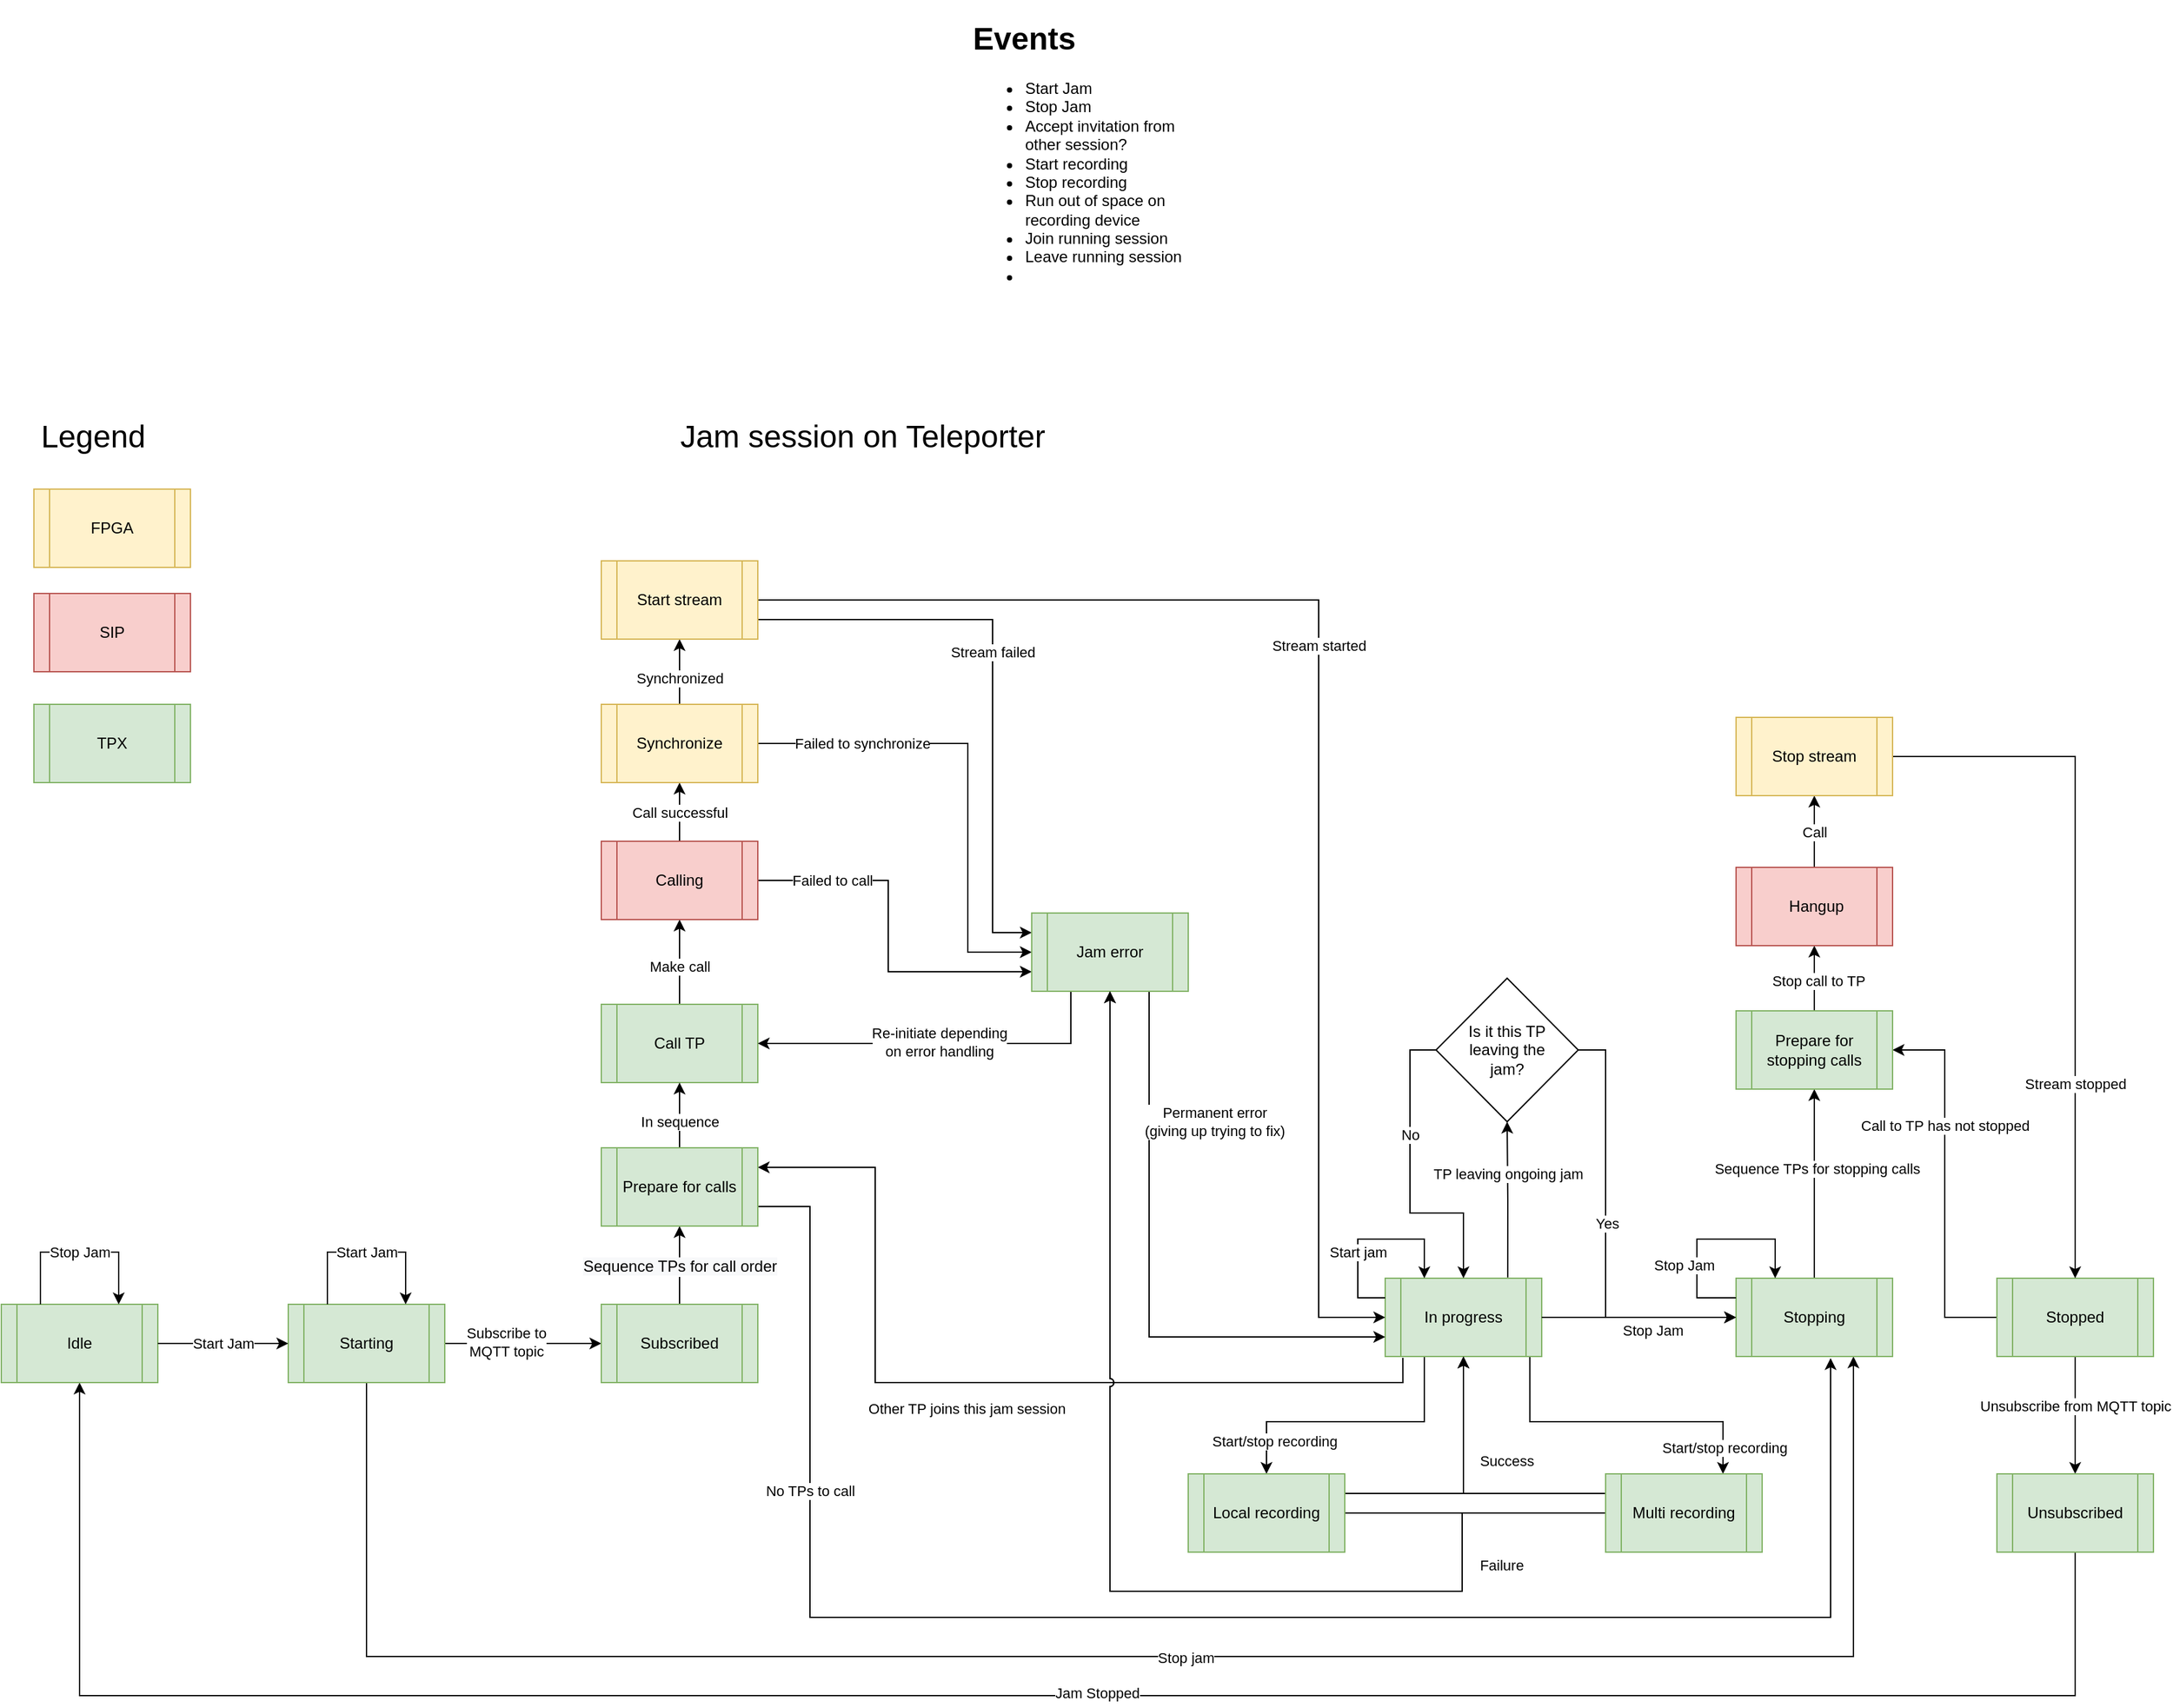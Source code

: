 <mxfile version="15.7.3" type="device" pages="7"><diagram id="mEreoi42ZR92TpzuEoXY" name="Jam session Teleporter"><mxGraphModel dx="1843" dy="2808" grid="1" gridSize="10" guides="1" tooltips="1" connect="1" arrows="1" fold="1" page="1" pageScale="1" pageWidth="850" pageHeight="1100" math="0" shadow="0"><root><mxCell id="0"/><mxCell id="1" parent="0"/><mxCell id="ZJnHxktaA1K_hiV-Tlbz-1" style="edgeStyle=orthogonalEdgeStyle;rounded=0;orthogonalLoop=1;jettySize=auto;html=1;exitX=0.5;exitY=1;exitDx=0;exitDy=0;entryX=0.5;entryY=1;entryDx=0;entryDy=0;jumpStyle=arc;" parent="1" source="0knt4PCLliwhI2bqQR1G-28" target="pVhmC3GO4_gb4KKHQz5N-12" edge="1"><mxGeometry relative="1" as="geometry"><Array as="points"><mxPoint x="1600" y="690"/><mxPoint x="70" y="690"/></Array></mxGeometry></mxCell><mxCell id="ZJnHxktaA1K_hiV-Tlbz-2" value="Jam Stopped" style="edgeLabel;html=1;align=center;verticalAlign=middle;resizable=0;points=[];" parent="ZJnHxktaA1K_hiV-Tlbz-1" vertex="1" connectable="0"><mxGeometry x="-0.085" y="-2" relative="1" as="geometry"><mxPoint as="offset"/></mxGeometry></mxCell><mxCell id="IrVR09Xk-O0_nEILg1vx-1" style="edgeStyle=orthogonalEdgeStyle;rounded=0;orthogonalLoop=1;jettySize=auto;html=1;exitX=0.113;exitY=1.016;exitDx=0;exitDy=0;entryX=1;entryY=0.25;entryDx=0;entryDy=0;exitPerimeter=0;" parent="1" source="pVhmC3GO4_gb4KKHQz5N-11" target="IrVR09Xk-O0_nEILg1vx-3" edge="1"><mxGeometry relative="1" as="geometry"><Array as="points"><mxPoint x="1085" y="450"/><mxPoint x="680" y="450"/><mxPoint x="680" y="285"/></Array></mxGeometry></mxCell><mxCell id="IrVR09Xk-O0_nEILg1vx-2" value="Other TP joins this jam session" style="edgeLabel;html=1;align=center;verticalAlign=middle;resizable=0;points=[];" parent="IrVR09Xk-O0_nEILg1vx-1" vertex="1" connectable="0"><mxGeometry x="-0.518" y="-1" relative="1" as="geometry"><mxPoint x="-190" y="21" as="offset"/></mxGeometry></mxCell><mxCell id="0knt4PCLliwhI2bqQR1G-9" style="edgeStyle=orthogonalEdgeStyle;rounded=0;orthogonalLoop=1;jettySize=auto;html=1;exitX=0.783;exitY=-0.011;exitDx=0;exitDy=0;entryX=0.5;entryY=1;entryDx=0;entryDy=0;exitPerimeter=0;" parent="1" source="pVhmC3GO4_gb4KKHQz5N-11" target="0knt4PCLliwhI2bqQR1G-22" edge="1"><mxGeometry relative="1" as="geometry"/></mxCell><mxCell id="0knt4PCLliwhI2bqQR1G-10" value="TP leaving ongoing jam" style="edgeLabel;html=1;align=center;verticalAlign=middle;resizable=0;points=[];" parent="0knt4PCLliwhI2bqQR1G-9" vertex="1" connectable="0"><mxGeometry x="0.217" y="2" relative="1" as="geometry"><mxPoint x="2" y="-7" as="offset"/></mxGeometry></mxCell><mxCell id="UztXPrmAYfhV4g2jYKKt-6" style="edgeStyle=orthogonalEdgeStyle;rounded=0;orthogonalLoop=1;jettySize=auto;html=1;exitX=0.25;exitY=1;exitDx=0;exitDy=0;entryX=0.5;entryY=0;entryDx=0;entryDy=0;" parent="1" source="pVhmC3GO4_gb4KKHQz5N-11" target="UztXPrmAYfhV4g2jYKKt-1" edge="1"><mxGeometry relative="1" as="geometry"><Array as="points"><mxPoint x="1101" y="480"/><mxPoint x="980" y="480"/></Array></mxGeometry></mxCell><mxCell id="UztXPrmAYfhV4g2jYKKt-11" value="Start/stop recording" style="edgeLabel;html=1;align=center;verticalAlign=middle;resizable=0;points=[];" parent="UztXPrmAYfhV4g2jYKKt-6" vertex="1" connectable="0"><mxGeometry x="0.546" y="-2" relative="1" as="geometry"><mxPoint x="-2" y="17" as="offset"/></mxGeometry></mxCell><mxCell id="UztXPrmAYfhV4g2jYKKt-12" style="edgeStyle=orthogonalEdgeStyle;rounded=0;orthogonalLoop=1;jettySize=auto;html=1;exitX=0.924;exitY=1.004;exitDx=0;exitDy=0;entryX=0.75;entryY=0;entryDx=0;entryDy=0;exitPerimeter=0;" parent="1" source="pVhmC3GO4_gb4KKHQz5N-11" target="UztXPrmAYfhV4g2jYKKt-2" edge="1"><mxGeometry relative="1" as="geometry"><Array as="points"><mxPoint x="1182" y="480"/><mxPoint x="1330" y="480"/></Array></mxGeometry></mxCell><mxCell id="UztXPrmAYfhV4g2jYKKt-15" value="Start/stop recording" style="edgeLabel;html=1;align=center;verticalAlign=middle;resizable=0;points=[];" parent="UztXPrmAYfhV4g2jYKKt-12" vertex="1" connectable="0"><mxGeometry x="0.745" y="1" relative="1" as="geometry"><mxPoint y="10" as="offset"/></mxGeometry></mxCell><UserObject label="In progress" link="data:page/id,9lnVXU8aen6mzVKK0a2o" id="pVhmC3GO4_gb4KKHQz5N-11"><mxCell style="shape=process;whiteSpace=wrap;html=1;backgroundOutline=1;fillColor=#d5e8d4;strokeColor=#82b366;" parent="1" vertex="1"><mxGeometry x="1071" y="370" width="120" height="60" as="geometry"/></mxCell></UserObject><UserObject label="Idle" link="data:page/id,U8EBaOdCLR7E3r8FAbFl" id="pVhmC3GO4_gb4KKHQz5N-12"><mxCell style="shape=process;whiteSpace=wrap;html=1;backgroundOutline=1;fillColor=#d5e8d4;strokeColor=#82b366;" parent="1" vertex="1"><mxGeometry x="10" y="390" width="120" height="60" as="geometry"/></mxCell></UserObject><mxCell id="V5wpgYcq1DKwJ6-na83f-2" style="edgeStyle=orthogonalEdgeStyle;rounded=0;jumpStyle=arc;orthogonalLoop=1;jettySize=auto;html=1;exitX=1;exitY=0.5;exitDx=0;exitDy=0;" parent="1" source="pVhmC3GO4_gb4KKHQz5N-13" target="V5wpgYcq1DKwJ6-na83f-1" edge="1"><mxGeometry relative="1" as="geometry"/></mxCell><mxCell id="V5wpgYcq1DKwJ6-na83f-4" value="Subscribe to&lt;br&gt;MQTT topic" style="edgeLabel;html=1;align=center;verticalAlign=middle;resizable=0;points=[];" parent="V5wpgYcq1DKwJ6-na83f-2" vertex="1" connectable="0"><mxGeometry x="-0.222" y="1" relative="1" as="geometry"><mxPoint as="offset"/></mxGeometry></mxCell><mxCell id="V5wpgYcq1DKwJ6-na83f-5" style="edgeStyle=orthogonalEdgeStyle;rounded=0;jumpStyle=arc;orthogonalLoop=1;jettySize=auto;html=1;exitX=0.5;exitY=1;exitDx=0;exitDy=0;entryX=0.75;entryY=1;entryDx=0;entryDy=0;" parent="1" source="pVhmC3GO4_gb4KKHQz5N-13" target="pVhmC3GO4_gb4KKHQz5N-14" edge="1"><mxGeometry relative="1" as="geometry"><Array as="points"><mxPoint x="290" y="660"/><mxPoint x="1430" y="660"/></Array></mxGeometry></mxCell><mxCell id="-7IZi6MVh6Vy-vVD-bEq-19" value="Stop jam" style="edgeLabel;html=1;align=center;verticalAlign=middle;resizable=0;points=[];fontSize=11;" parent="V5wpgYcq1DKwJ6-na83f-5" vertex="1" connectable="0"><mxGeometry x="0.061" y="-1" relative="1" as="geometry"><mxPoint as="offset"/></mxGeometry></mxCell><UserObject label="Starting" link="data:page/id,Y24iEUwC7vuxqg33h6Id" id="pVhmC3GO4_gb4KKHQz5N-13"><mxCell style="shape=process;whiteSpace=wrap;html=1;backgroundOutline=1;fillColor=#d5e8d4;strokeColor=#82b366;" parent="1" vertex="1"><mxGeometry x="230" y="390" width="120" height="60" as="geometry"/></mxCell></UserObject><mxCell id="0knt4PCLliwhI2bqQR1G-18" style="edgeStyle=orthogonalEdgeStyle;rounded=0;orthogonalLoop=1;jettySize=auto;html=1;exitX=0.5;exitY=0;exitDx=0;exitDy=0;entryX=0.5;entryY=1;entryDx=0;entryDy=0;" parent="1" source="pVhmC3GO4_gb4KKHQz5N-14" target="0knt4PCLliwhI2bqQR1G-3" edge="1"><mxGeometry relative="1" as="geometry"/></mxCell><mxCell id="0knt4PCLliwhI2bqQR1G-19" value="Sequence TPs for stopping calls" style="edgeLabel;html=1;align=center;verticalAlign=middle;resizable=0;points=[];" parent="0knt4PCLliwhI2bqQR1G-18" vertex="1" connectable="0"><mxGeometry x="0.165" y="-2" relative="1" as="geometry"><mxPoint as="offset"/></mxGeometry></mxCell><UserObject label="Stopping" link="data:page/id,RalXxItAXEA23QHP0CHe" id="pVhmC3GO4_gb4KKHQz5N-14"><mxCell style="shape=process;whiteSpace=wrap;html=1;backgroundOutline=1;fillColor=#d5e8d4;strokeColor=#82b366;" parent="1" vertex="1"><mxGeometry x="1340" y="370" width="120" height="60" as="geometry"/></mxCell></UserObject><mxCell id="pVhmC3GO4_gb4KKHQz5N-18" value="" style="endArrow=classic;html=1;rounded=0;exitX=1;exitY=0.5;exitDx=0;exitDy=0;entryX=0;entryY=0.5;entryDx=0;entryDy=0;" parent="1" source="pVhmC3GO4_gb4KKHQz5N-12" target="pVhmC3GO4_gb4KKHQz5N-13" edge="1"><mxGeometry relative="1" as="geometry"><mxPoint x="140" y="520" as="sourcePoint"/><mxPoint x="240" y="520" as="targetPoint"/></mxGeometry></mxCell><mxCell id="pVhmC3GO4_gb4KKHQz5N-19" value="Start Jam" style="edgeLabel;resizable=0;html=1;align=center;verticalAlign=middle;" parent="pVhmC3GO4_gb4KKHQz5N-18" connectable="0" vertex="1"><mxGeometry relative="1" as="geometry"/></mxCell><mxCell id="pVhmC3GO4_gb4KKHQz5N-20" value="" style="endArrow=classic;html=1;rounded=0;exitX=0.25;exitY=0;exitDx=0;exitDy=0;entryX=0.75;entryY=0;entryDx=0;entryDy=0;" parent="1" source="pVhmC3GO4_gb4KKHQz5N-13" target="pVhmC3GO4_gb4KKHQz5N-13" edge="1"><mxGeometry relative="1" as="geometry"><mxPoint x="240" y="320" as="sourcePoint"/><mxPoint x="310" y="380" as="targetPoint"/><Array as="points"><mxPoint x="260" y="350"/><mxPoint x="290" y="350"/><mxPoint x="320" y="350"/></Array></mxGeometry></mxCell><mxCell id="pVhmC3GO4_gb4KKHQz5N-21" value="Start Jam" style="edgeLabel;resizable=0;html=1;align=center;verticalAlign=middle;" parent="pVhmC3GO4_gb4KKHQz5N-20" connectable="0" vertex="1"><mxGeometry relative="1" as="geometry"/></mxCell><mxCell id="pVhmC3GO4_gb4KKHQz5N-23" value="" style="endArrow=classic;html=1;rounded=0;exitX=0.25;exitY=0;exitDx=0;exitDy=0;entryX=0.75;entryY=0;entryDx=0;entryDy=0;" parent="1" source="pVhmC3GO4_gb4KKHQz5N-12" target="pVhmC3GO4_gb4KKHQz5N-12" edge="1"><mxGeometry relative="1" as="geometry"><mxPoint x="50" y="260" as="sourcePoint"/><mxPoint x="150" y="260" as="targetPoint"/><Array as="points"><mxPoint x="40" y="350"/><mxPoint x="100" y="350"/></Array></mxGeometry></mxCell><mxCell id="pVhmC3GO4_gb4KKHQz5N-24" value="Stop Jam" style="edgeLabel;resizable=0;html=1;align=center;verticalAlign=middle;" parent="pVhmC3GO4_gb4KKHQz5N-23" connectable="0" vertex="1"><mxGeometry relative="1" as="geometry"/></mxCell><mxCell id="pVhmC3GO4_gb4KKHQz5N-30" value="" style="endArrow=classic;html=1;rounded=0;exitX=1;exitY=0.5;exitDx=0;exitDy=0;entryX=0;entryY=0.5;entryDx=0;entryDy=0;" parent="1" source="pVhmC3GO4_gb4KKHQz5N-11" target="pVhmC3GO4_gb4KKHQz5N-14" edge="1"><mxGeometry relative="1" as="geometry"><mxPoint x="1181" y="450" as="sourcePoint"/><mxPoint x="1281" y="450" as="targetPoint"/></mxGeometry></mxCell><mxCell id="pVhmC3GO4_gb4KKHQz5N-31" value="Stop Jam" style="edgeLabel;resizable=0;html=1;align=center;verticalAlign=middle;" parent="pVhmC3GO4_gb4KKHQz5N-30" connectable="0" vertex="1"><mxGeometry relative="1" as="geometry"><mxPoint x="10" y="10" as="offset"/></mxGeometry></mxCell><mxCell id="fjxfh3IxzhqPspn0pyld-1" value="&lt;h1&gt;Events&lt;/h1&gt;&lt;div&gt;&lt;ul&gt;&lt;li&gt;Start Jam&lt;/li&gt;&lt;li&gt;Stop Jam&lt;/li&gt;&lt;li&gt;Accept invitation from other session?&lt;/li&gt;&lt;li&gt;Start recording&lt;/li&gt;&lt;li&gt;Stop recording&lt;/li&gt;&lt;li&gt;Run out of space on recording device&lt;/li&gt;&lt;li&gt;Join running session&lt;/li&gt;&lt;li&gt;Leave running session&lt;/li&gt;&lt;li&gt;&lt;br&gt;&lt;/li&gt;&lt;/ul&gt;&lt;/div&gt;" style="text;html=1;strokeColor=none;fillColor=none;spacing=5;spacingTop=-20;whiteSpace=wrap;overflow=hidden;rounded=0;" parent="1" vertex="1"><mxGeometry x="750" y="-600" width="190" height="230" as="geometry"/></mxCell><mxCell id="KgG6YHfU0Pqj8Ie7QNVB-2" style="edgeStyle=orthogonalEdgeStyle;rounded=0;jumpStyle=arc;orthogonalLoop=1;jettySize=auto;html=1;exitX=0.5;exitY=0;exitDx=0;exitDy=0;entryX=0.5;entryY=1;entryDx=0;entryDy=0;" parent="1" source="V5wpgYcq1DKwJ6-na83f-1" target="IrVR09Xk-O0_nEILg1vx-3" edge="1"><mxGeometry relative="1" as="geometry"><mxPoint x="530" y="340" as="targetPoint"/></mxGeometry></mxCell><mxCell id="-7IZi6MVh6Vy-vVD-bEq-4" value="&lt;span style=&quot;font-size: 12px ; background-color: rgb(248 , 249 , 250)&quot;&gt;Sequence TPs for call order&lt;/span&gt;" style="edgeLabel;html=1;align=center;verticalAlign=middle;resizable=0;points=[];" parent="KgG6YHfU0Pqj8Ie7QNVB-2" vertex="1" connectable="0"><mxGeometry x="0.125" relative="1" as="geometry"><mxPoint y="5" as="offset"/></mxGeometry></mxCell><UserObject label="Subscribed" id="V5wpgYcq1DKwJ6-na83f-1"><mxCell style="shape=process;whiteSpace=wrap;html=1;backgroundOutline=1;fillColor=#d5e8d4;strokeColor=#82b366;" parent="1" vertex="1"><mxGeometry x="470" y="390" width="120" height="60" as="geometry"/></mxCell></UserObject><mxCell id="-7IZi6MVh6Vy-vVD-bEq-2" style="edgeStyle=orthogonalEdgeStyle;rounded=0;jumpStyle=arc;orthogonalLoop=1;jettySize=auto;html=1;exitX=0.5;exitY=0;exitDx=0;exitDy=0;entryX=0.5;entryY=1;entryDx=0;entryDy=0;" parent="1" source="KgG6YHfU0Pqj8Ie7QNVB-1" target="-7IZi6MVh6Vy-vVD-bEq-1" edge="1"><mxGeometry relative="1" as="geometry"/></mxCell><mxCell id="-7IZi6MVh6Vy-vVD-bEq-3" value="Make call" style="edgeLabel;html=1;align=center;verticalAlign=middle;resizable=0;points=[];" parent="-7IZi6MVh6Vy-vVD-bEq-2" vertex="1" connectable="0"><mxGeometry x="-0.5" y="2" relative="1" as="geometry"><mxPoint x="2" y="-13" as="offset"/></mxGeometry></mxCell><mxCell id="-7IZi6MVh6Vy-vVD-bEq-24" style="edgeStyle=orthogonalEdgeStyle;rounded=0;jumpStyle=arc;orthogonalLoop=1;jettySize=auto;html=1;exitX=1;exitY=0.75;exitDx=0;exitDy=0;fontSize=11;entryX=0.604;entryY=1.021;entryDx=0;entryDy=0;entryPerimeter=0;" parent="1" source="IrVR09Xk-O0_nEILg1vx-3" target="pVhmC3GO4_gb4KKHQz5N-14" edge="1"><mxGeometry relative="1" as="geometry"><mxPoint x="1260" y="530" as="targetPoint"/><Array as="points"><mxPoint x="630" y="315"/><mxPoint x="630" y="630"/><mxPoint x="1413" y="630"/></Array></mxGeometry></mxCell><mxCell id="-7IZi6MVh6Vy-vVD-bEq-25" value="No TPs to call" style="edgeLabel;html=1;align=center;verticalAlign=middle;resizable=0;points=[];fontSize=11;" parent="-7IZi6MVh6Vy-vVD-bEq-24" vertex="1" connectable="0"><mxGeometry x="-0.686" relative="1" as="geometry"><mxPoint y="48" as="offset"/></mxGeometry></mxCell><UserObject label="Call TP" id="KgG6YHfU0Pqj8Ie7QNVB-1"><mxCell style="shape=process;whiteSpace=wrap;html=1;backgroundOutline=1;fillColor=#d5e8d4;strokeColor=#82b366;" parent="1" vertex="1"><mxGeometry x="470" y="160" width="120" height="60" as="geometry"/></mxCell></UserObject><mxCell id="-7IZi6MVh6Vy-vVD-bEq-6" value="Call successful" style="edgeStyle=orthogonalEdgeStyle;rounded=0;jumpStyle=arc;orthogonalLoop=1;jettySize=auto;html=1;exitX=0.5;exitY=0;exitDx=0;exitDy=0;entryX=0.5;entryY=1;entryDx=0;entryDy=0;" parent="1" source="-7IZi6MVh6Vy-vVD-bEq-1" target="-7IZi6MVh6Vy-vVD-bEq-5" edge="1"><mxGeometry relative="1" as="geometry"/></mxCell><mxCell id="-7IZi6MVh6Vy-vVD-bEq-22" style="edgeStyle=orthogonalEdgeStyle;rounded=0;jumpStyle=arc;orthogonalLoop=1;jettySize=auto;html=1;exitX=1;exitY=0.5;exitDx=0;exitDy=0;fontSize=11;entryX=0;entryY=0.75;entryDx=0;entryDy=0;" parent="1" source="-7IZi6MVh6Vy-vVD-bEq-1" target="-7IZi6MVh6Vy-vVD-bEq-31" edge="1"><mxGeometry relative="1" as="geometry"><Array as="points"><mxPoint x="690" y="65"/><mxPoint x="690" y="135"/></Array></mxGeometry></mxCell><mxCell id="-7IZi6MVh6Vy-vVD-bEq-23" value="Failed to call" style="edgeLabel;html=1;align=center;verticalAlign=middle;resizable=0;points=[];fontSize=11;" parent="-7IZi6MVh6Vy-vVD-bEq-22" vertex="1" connectable="0"><mxGeometry x="-0.626" y="1" relative="1" as="geometry"><mxPoint x="4" y="1" as="offset"/></mxGeometry></mxCell><UserObject label="Calling" id="-7IZi6MVh6Vy-vVD-bEq-1"><mxCell style="shape=process;whiteSpace=wrap;html=1;backgroundOutline=1;fillColor=#f8cecc;strokeColor=#b85450;" parent="1" vertex="1"><mxGeometry x="470" y="35" width="120" height="60" as="geometry"/></mxCell></UserObject><mxCell id="-7IZi6MVh6Vy-vVD-bEq-8" value="Synchronized" style="edgeStyle=orthogonalEdgeStyle;rounded=0;jumpStyle=arc;orthogonalLoop=1;jettySize=auto;html=1;exitX=0.5;exitY=0;exitDx=0;exitDy=0;" parent="1" source="-7IZi6MVh6Vy-vVD-bEq-5" target="-7IZi6MVh6Vy-vVD-bEq-7" edge="1"><mxGeometry x="-0.2" relative="1" as="geometry"><mxPoint as="offset"/></mxGeometry></mxCell><mxCell id="-7IZi6MVh6Vy-vVD-bEq-20" style="edgeStyle=orthogonalEdgeStyle;rounded=0;jumpStyle=arc;orthogonalLoop=1;jettySize=auto;html=1;exitX=1;exitY=0.5;exitDx=0;exitDy=0;entryX=0;entryY=0.5;entryDx=0;entryDy=0;fontSize=11;" parent="1" source="-7IZi6MVh6Vy-vVD-bEq-5" target="-7IZi6MVh6Vy-vVD-bEq-31" edge="1"><mxGeometry relative="1" as="geometry"><Array as="points"><mxPoint x="751" y="-40"/><mxPoint x="751" y="120"/></Array></mxGeometry></mxCell><mxCell id="-7IZi6MVh6Vy-vVD-bEq-21" value="Failed to synchronize" style="edgeLabel;html=1;align=center;verticalAlign=middle;resizable=0;points=[];fontSize=11;" parent="-7IZi6MVh6Vy-vVD-bEq-20" vertex="1" connectable="0"><mxGeometry x="-0.4" y="-2" relative="1" as="geometry"><mxPoint x="-31" y="-2" as="offset"/></mxGeometry></mxCell><UserObject label="Synchronize" id="-7IZi6MVh6Vy-vVD-bEq-5"><mxCell style="shape=process;whiteSpace=wrap;html=1;backgroundOutline=1;fillColor=#fff2cc;strokeColor=#d6b656;" parent="1" vertex="1"><mxGeometry x="470" y="-70" width="120" height="60" as="geometry"/></mxCell></UserObject><mxCell id="-7IZi6MVh6Vy-vVD-bEq-10" style="edgeStyle=orthogonalEdgeStyle;rounded=0;jumpStyle=arc;orthogonalLoop=1;jettySize=auto;html=1;exitX=1;exitY=0.5;exitDx=0;exitDy=0;entryX=0;entryY=0.5;entryDx=0;entryDy=0;" parent="1" source="-7IZi6MVh6Vy-vVD-bEq-7" target="pVhmC3GO4_gb4KKHQz5N-11" edge="1"><mxGeometry relative="1" as="geometry"><Array as="points"><mxPoint x="1020" y="-150"/><mxPoint x="1020" y="400"/></Array></mxGeometry></mxCell><mxCell id="-7IZi6MVh6Vy-vVD-bEq-11" value="Stream started" style="edgeLabel;html=1;align=center;verticalAlign=middle;resizable=0;points=[];" parent="-7IZi6MVh6Vy-vVD-bEq-10" vertex="1" connectable="0"><mxGeometry x="-0.245" y="-1" relative="1" as="geometry"><mxPoint x="41" y="34" as="offset"/></mxGeometry></mxCell><mxCell id="-7IZi6MVh6Vy-vVD-bEq-27" style="edgeStyle=orthogonalEdgeStyle;rounded=0;jumpStyle=arc;orthogonalLoop=1;jettySize=auto;html=1;exitX=1;exitY=0.75;exitDx=0;exitDy=0;entryX=0;entryY=0.25;entryDx=0;entryDy=0;fontSize=11;" parent="1" source="-7IZi6MVh6Vy-vVD-bEq-7" target="-7IZi6MVh6Vy-vVD-bEq-31" edge="1"><mxGeometry relative="1" as="geometry"><Array as="points"><mxPoint x="770" y="-135"/><mxPoint x="770" y="105"/></Array></mxGeometry></mxCell><mxCell id="-7IZi6MVh6Vy-vVD-bEq-30" value="Stream failed" style="edgeLabel;html=1;align=center;verticalAlign=middle;resizable=0;points=[];fontSize=11;" parent="-7IZi6MVh6Vy-vVD-bEq-27" vertex="1" connectable="0"><mxGeometry x="0.252" relative="1" as="geometry"><mxPoint y="-77" as="offset"/></mxGeometry></mxCell><UserObject label="Start stream" id="-7IZi6MVh6Vy-vVD-bEq-7"><mxCell style="shape=process;whiteSpace=wrap;html=1;backgroundOutline=1;fillColor=#fff2cc;strokeColor=#d6b656;" parent="1" vertex="1"><mxGeometry x="470" y="-180" width="120" height="60" as="geometry"/></mxCell></UserObject><UserObject label="TPX" id="-7IZi6MVh6Vy-vVD-bEq-14"><mxCell style="shape=process;whiteSpace=wrap;html=1;backgroundOutline=1;fillColor=#d5e8d4;strokeColor=#82b366;" parent="1" vertex="1"><mxGeometry x="35" y="-70" width="120" height="60" as="geometry"/></mxCell></UserObject><UserObject label="SIP" id="-7IZi6MVh6Vy-vVD-bEq-15"><mxCell style="shape=process;whiteSpace=wrap;html=1;backgroundOutline=1;fillColor=#f8cecc;strokeColor=#b85450;" parent="1" vertex="1"><mxGeometry x="35" y="-155" width="120" height="60" as="geometry"/></mxCell></UserObject><UserObject label="FPGA" id="-7IZi6MVh6Vy-vVD-bEq-16"><mxCell style="shape=process;whiteSpace=wrap;html=1;backgroundOutline=1;fillColor=#fff2cc;strokeColor=#d6b656;" parent="1" vertex="1"><mxGeometry x="35" y="-235" width="120" height="60" as="geometry"/></mxCell></UserObject><mxCell id="-7IZi6MVh6Vy-vVD-bEq-17" value="&lt;font style=&quot;font-size: 24px&quot;&gt;Legend&lt;/font&gt;" style="text;html=1;align=center;verticalAlign=middle;resizable=0;points=[];autosize=1;strokeColor=none;fillColor=none;" parent="1" vertex="1"><mxGeometry x="30" y="-285" width="100" height="20" as="geometry"/></mxCell><mxCell id="-7IZi6MVh6Vy-vVD-bEq-26" value="&lt;font style=&quot;font-size: 24px&quot;&gt;Jam session on Teleporter&lt;/font&gt;" style="text;html=1;align=center;verticalAlign=middle;resizable=0;points=[];autosize=1;strokeColor=none;fillColor=none;" parent="1" vertex="1"><mxGeometry x="520" y="-285" width="300" height="20" as="geometry"/></mxCell><mxCell id="-7IZi6MVh6Vy-vVD-bEq-28" style="edgeStyle=orthogonalEdgeStyle;rounded=0;jumpStyle=arc;orthogonalLoop=1;jettySize=auto;html=1;exitX=0;exitY=0.25;exitDx=0;exitDy=0;entryX=0.25;entryY=0;entryDx=0;entryDy=0;fontSize=11;" parent="1" source="pVhmC3GO4_gb4KKHQz5N-14" target="pVhmC3GO4_gb4KKHQz5N-14" edge="1"><mxGeometry relative="1" as="geometry"><Array as="points"><mxPoint x="1310" y="385"/><mxPoint x="1310" y="340"/><mxPoint x="1370" y="340"/></Array></mxGeometry></mxCell><mxCell id="-7IZi6MVh6Vy-vVD-bEq-29" value="Stop Jam" style="edgeLabel;html=1;align=center;verticalAlign=middle;resizable=0;points=[];fontSize=11;" parent="-7IZi6MVh6Vy-vVD-bEq-28" vertex="1" connectable="0"><mxGeometry x="-0.031" y="1" relative="1" as="geometry"><mxPoint x="-15" y="21" as="offset"/></mxGeometry></mxCell><mxCell id="-7IZi6MVh6Vy-vVD-bEq-35" style="edgeStyle=orthogonalEdgeStyle;rounded=0;jumpStyle=arc;orthogonalLoop=1;jettySize=auto;html=1;exitX=0.25;exitY=1;exitDx=0;exitDy=0;entryX=1;entryY=0.5;entryDx=0;entryDy=0;fontSize=11;" parent="1" source="-7IZi6MVh6Vy-vVD-bEq-31" target="KgG6YHfU0Pqj8Ie7QNVB-1" edge="1"><mxGeometry relative="1" as="geometry"/></mxCell><mxCell id="-7IZi6MVh6Vy-vVD-bEq-36" value="Re-initiate depending&lt;br&gt;on error handling" style="edgeLabel;html=1;align=center;verticalAlign=middle;resizable=0;points=[];fontSize=11;" parent="-7IZi6MVh6Vy-vVD-bEq-35" vertex="1" connectable="0"><mxGeometry x="-0.102" y="-1" relative="1" as="geometry"><mxPoint x="-16" as="offset"/></mxGeometry></mxCell><mxCell id="-7IZi6MVh6Vy-vVD-bEq-37" style="edgeStyle=orthogonalEdgeStyle;rounded=0;jumpStyle=arc;orthogonalLoop=1;jettySize=auto;html=1;exitX=0.75;exitY=1;exitDx=0;exitDy=0;entryX=0;entryY=0.75;entryDx=0;entryDy=0;fontSize=11;" parent="1" source="-7IZi6MVh6Vy-vVD-bEq-31" target="pVhmC3GO4_gb4KKHQz5N-11" edge="1"><mxGeometry relative="1" as="geometry"/></mxCell><mxCell id="-7IZi6MVh6Vy-vVD-bEq-38" value="Permanent error&lt;br&gt;(giving up trying to fix)" style="edgeLabel;html=1;align=center;verticalAlign=middle;resizable=0;points=[];fontSize=11;" parent="-7IZi6MVh6Vy-vVD-bEq-37" vertex="1" connectable="0"><mxGeometry x="-0.71" y="1" relative="1" as="geometry"><mxPoint x="49" y="35" as="offset"/></mxGeometry></mxCell><UserObject label="Jam error" id="-7IZi6MVh6Vy-vVD-bEq-31"><mxCell style="shape=process;whiteSpace=wrap;html=1;backgroundOutline=1;fillColor=#d5e8d4;strokeColor=#82b366;" parent="1" vertex="1"><mxGeometry x="800" y="90" width="120" height="60" as="geometry"/></mxCell></UserObject><mxCell id="IrVR09Xk-O0_nEILg1vx-5" style="edgeStyle=orthogonalEdgeStyle;rounded=0;orthogonalLoop=1;jettySize=auto;html=1;exitX=0.5;exitY=0;exitDx=0;exitDy=0;entryX=0.5;entryY=1;entryDx=0;entryDy=0;" parent="1" source="IrVR09Xk-O0_nEILg1vx-3" target="KgG6YHfU0Pqj8Ie7QNVB-1" edge="1"><mxGeometry relative="1" as="geometry"/></mxCell><mxCell id="IrVR09Xk-O0_nEILg1vx-6" value="In sequence" style="edgeLabel;html=1;align=center;verticalAlign=middle;resizable=0;points=[];" parent="IrVR09Xk-O0_nEILg1vx-5" vertex="1" connectable="0"><mxGeometry y="-2" relative="1" as="geometry"><mxPoint x="-2" y="5" as="offset"/></mxGeometry></mxCell><UserObject label="Prepare for calls" id="IrVR09Xk-O0_nEILg1vx-3"><mxCell style="shape=process;whiteSpace=wrap;html=1;backgroundOutline=1;fillColor=#d5e8d4;strokeColor=#82b366;" parent="1" vertex="1"><mxGeometry x="470" y="270" width="120" height="60" as="geometry"/></mxCell></UserObject><mxCell id="0knt4PCLliwhI2bqQR1G-29" style="edgeStyle=orthogonalEdgeStyle;rounded=0;orthogonalLoop=1;jettySize=auto;html=1;exitX=0.5;exitY=1;exitDx=0;exitDy=0;entryX=0.5;entryY=0;entryDx=0;entryDy=0;" parent="1" source="0knt4PCLliwhI2bqQR1G-1" target="0knt4PCLliwhI2bqQR1G-28" edge="1"><mxGeometry relative="1" as="geometry"/></mxCell><mxCell id="0knt4PCLliwhI2bqQR1G-30" value="Unsubscribe from MQTT topic" style="edgeLabel;html=1;align=center;verticalAlign=middle;resizable=0;points=[];" parent="0knt4PCLliwhI2bqQR1G-29" vertex="1" connectable="0"><mxGeometry x="-0.16" relative="1" as="geometry"><mxPoint as="offset"/></mxGeometry></mxCell><mxCell id="lKSBL1g7Jmm-oOcxKhEp-1" style="edgeStyle=orthogonalEdgeStyle;rounded=0;orthogonalLoop=1;jettySize=auto;html=1;exitX=0;exitY=0.5;exitDx=0;exitDy=0;entryX=1;entryY=0.5;entryDx=0;entryDy=0;" edge="1" parent="1" source="0knt4PCLliwhI2bqQR1G-1" target="0knt4PCLliwhI2bqQR1G-3"><mxGeometry relative="1" as="geometry"/></mxCell><mxCell id="lKSBL1g7Jmm-oOcxKhEp-2" value="Call to TP has not stopped" style="edgeLabel;html=1;align=center;verticalAlign=middle;resizable=0;points=[];" vertex="1" connectable="0" parent="lKSBL1g7Jmm-oOcxKhEp-1"><mxGeometry x="0.313" relative="1" as="geometry"><mxPoint as="offset"/></mxGeometry></mxCell><UserObject label="Stopped" id="0knt4PCLliwhI2bqQR1G-1"><mxCell style="shape=process;whiteSpace=wrap;html=1;backgroundOutline=1;fillColor=#d5e8d4;strokeColor=#82b366;" parent="1" vertex="1"><mxGeometry x="1540" y="370" width="120" height="60" as="geometry"/></mxCell></UserObject><mxCell id="0knt4PCLliwhI2bqQR1G-11" style="edgeStyle=orthogonalEdgeStyle;rounded=0;orthogonalLoop=1;jettySize=auto;html=1;exitX=0.5;exitY=0;exitDx=0;exitDy=0;entryX=0.5;entryY=1;entryDx=0;entryDy=0;" parent="1" source="0knt4PCLliwhI2bqQR1G-3" target="0knt4PCLliwhI2bqQR1G-4" edge="1"><mxGeometry relative="1" as="geometry"/></mxCell><mxCell id="0knt4PCLliwhI2bqQR1G-12" value="Stop call to TP" style="edgeLabel;html=1;align=center;verticalAlign=middle;resizable=0;points=[];" parent="0knt4PCLliwhI2bqQR1G-11" vertex="1" connectable="0"><mxGeometry x="-0.073" y="-3" relative="1" as="geometry"><mxPoint as="offset"/></mxGeometry></mxCell><UserObject label="Prepare for stopping calls" id="0knt4PCLliwhI2bqQR1G-3"><mxCell style="shape=process;whiteSpace=wrap;html=1;backgroundOutline=1;fillColor=#d5e8d4;strokeColor=#82b366;" parent="1" vertex="1"><mxGeometry x="1340" y="165" width="120" height="60" as="geometry"/></mxCell></UserObject><mxCell id="0knt4PCLliwhI2bqQR1G-13" style="edgeStyle=orthogonalEdgeStyle;rounded=0;orthogonalLoop=1;jettySize=auto;html=1;exitX=0.5;exitY=0;exitDx=0;exitDy=0;entryX=0.5;entryY=1;entryDx=0;entryDy=0;" parent="1" source="0knt4PCLliwhI2bqQR1G-4" target="0knt4PCLliwhI2bqQR1G-5" edge="1"><mxGeometry relative="1" as="geometry"/></mxCell><mxCell id="0knt4PCLliwhI2bqQR1G-14" value="Call" style="edgeLabel;html=1;align=center;verticalAlign=middle;resizable=0;points=[];" parent="0knt4PCLliwhI2bqQR1G-13" vertex="1" connectable="0"><mxGeometry x="0.075" relative="1" as="geometry"><mxPoint y="2" as="offset"/></mxGeometry></mxCell><UserObject label="&amp;nbsp;Hangup" id="0knt4PCLliwhI2bqQR1G-4"><mxCell style="shape=process;whiteSpace=wrap;html=1;backgroundOutline=1;fillColor=#f8cecc;strokeColor=#b85450;" parent="1" vertex="1"><mxGeometry x="1340" y="55" width="120" height="60" as="geometry"/></mxCell></UserObject><mxCell id="0knt4PCLliwhI2bqQR1G-16" style="edgeStyle=orthogonalEdgeStyle;rounded=0;orthogonalLoop=1;jettySize=auto;html=1;exitX=1;exitY=0.5;exitDx=0;exitDy=0;" parent="1" source="0knt4PCLliwhI2bqQR1G-5" target="0knt4PCLliwhI2bqQR1G-1" edge="1"><mxGeometry relative="1" as="geometry"/></mxCell><mxCell id="0knt4PCLliwhI2bqQR1G-17" value="Stream stopped" style="edgeLabel;html=1;align=center;verticalAlign=middle;resizable=0;points=[];" parent="0knt4PCLliwhI2bqQR1G-16" vertex="1" connectable="0"><mxGeometry x="-0.472" relative="1" as="geometry"><mxPoint y="248" as="offset"/></mxGeometry></mxCell><UserObject label="Stop stream" id="0knt4PCLliwhI2bqQR1G-5"><mxCell style="shape=process;whiteSpace=wrap;html=1;backgroundOutline=1;fillColor=#fff2cc;strokeColor=#d6b656;" parent="1" vertex="1"><mxGeometry x="1340" y="-60" width="120" height="60" as="geometry"/></mxCell></UserObject><mxCell id="0knt4PCLliwhI2bqQR1G-7" style="edgeStyle=orthogonalEdgeStyle;rounded=0;orthogonalLoop=1;jettySize=auto;html=1;exitX=0;exitY=0.25;exitDx=0;exitDy=0;entryX=0.25;entryY=0;entryDx=0;entryDy=0;" parent="1" source="pVhmC3GO4_gb4KKHQz5N-11" target="pVhmC3GO4_gb4KKHQz5N-11" edge="1"><mxGeometry relative="1" as="geometry"><Array as="points"><mxPoint x="1050" y="385"/><mxPoint x="1050" y="340"/><mxPoint x="1101" y="340"/></Array></mxGeometry></mxCell><mxCell id="0knt4PCLliwhI2bqQR1G-8" value="Start jam" style="edgeLabel;html=1;align=center;verticalAlign=middle;resizable=0;points=[];" parent="0knt4PCLliwhI2bqQR1G-7" vertex="1" connectable="0"><mxGeometry x="0.238" y="-1" relative="1" as="geometry"><mxPoint x="-25" y="9" as="offset"/></mxGeometry></mxCell><mxCell id="0knt4PCLliwhI2bqQR1G-23" style="edgeStyle=orthogonalEdgeStyle;rounded=0;orthogonalLoop=1;jettySize=auto;html=1;exitX=1;exitY=0.5;exitDx=0;exitDy=0;entryX=0;entryY=0.5;entryDx=0;entryDy=0;" parent="1" source="0knt4PCLliwhI2bqQR1G-22" target="pVhmC3GO4_gb4KKHQz5N-14" edge="1"><mxGeometry relative="1" as="geometry"><Array as="points"><mxPoint x="1240" y="195"/><mxPoint x="1240" y="400"/></Array></mxGeometry></mxCell><mxCell id="0knt4PCLliwhI2bqQR1G-25" value="Yes" style="edgeLabel;html=1;align=center;verticalAlign=middle;resizable=0;points=[];" parent="0knt4PCLliwhI2bqQR1G-23" vertex="1" connectable="0"><mxGeometry x="-0.056" y="1" relative="1" as="geometry"><mxPoint as="offset"/></mxGeometry></mxCell><mxCell id="0knt4PCLliwhI2bqQR1G-26" style="edgeStyle=orthogonalEdgeStyle;rounded=0;orthogonalLoop=1;jettySize=auto;html=1;exitX=0;exitY=0.5;exitDx=0;exitDy=0;entryX=0.5;entryY=0;entryDx=0;entryDy=0;" parent="1" source="0knt4PCLliwhI2bqQR1G-22" target="pVhmC3GO4_gb4KKHQz5N-11" edge="1"><mxGeometry relative="1" as="geometry"><Array as="points"><mxPoint x="1090" y="195"/><mxPoint x="1090" y="320"/><mxPoint x="1131" y="320"/></Array></mxGeometry></mxCell><mxCell id="0knt4PCLliwhI2bqQR1G-27" value="No" style="edgeLabel;html=1;align=center;verticalAlign=middle;resizable=0;points=[];" parent="0knt4PCLliwhI2bqQR1G-26" vertex="1" connectable="0"><mxGeometry x="-0.278" relative="1" as="geometry"><mxPoint as="offset"/></mxGeometry></mxCell><mxCell id="0knt4PCLliwhI2bqQR1G-22" value="Is it this TP &lt;br&gt;leaving the &lt;br&gt;jam?" style="rhombus;whiteSpace=wrap;html=1;" parent="1" vertex="1"><mxGeometry x="1110" y="140" width="109" height="110" as="geometry"/></mxCell><UserObject label="Unsubscribed" id="0knt4PCLliwhI2bqQR1G-28"><mxCell style="shape=process;whiteSpace=wrap;html=1;backgroundOutline=1;fillColor=#d5e8d4;strokeColor=#82b366;" parent="1" vertex="1"><mxGeometry x="1540" y="520" width="120" height="60" as="geometry"/></mxCell></UserObject><mxCell id="UztXPrmAYfhV4g2jYKKt-7" style="edgeStyle=orthogonalEdgeStyle;rounded=0;orthogonalLoop=1;jettySize=auto;html=1;exitX=1;exitY=0.25;exitDx=0;exitDy=0;entryX=0.5;entryY=1;entryDx=0;entryDy=0;" parent="1" source="UztXPrmAYfhV4g2jYKKt-1" target="pVhmC3GO4_gb4KKHQz5N-11" edge="1"><mxGeometry relative="1" as="geometry"/></mxCell><mxCell id="UztXPrmAYfhV4g2jYKKt-8" value="Success" style="edgeLabel;html=1;align=center;verticalAlign=middle;resizable=0;points=[];" parent="UztXPrmAYfhV4g2jYKKt-7" vertex="1" connectable="0"><mxGeometry x="-0.161" y="1" relative="1" as="geometry"><mxPoint x="42" y="-24" as="offset"/></mxGeometry></mxCell><mxCell id="UztXPrmAYfhV4g2jYKKt-9" style="edgeStyle=orthogonalEdgeStyle;rounded=0;orthogonalLoop=1;jettySize=auto;html=1;exitX=1;exitY=0.5;exitDx=0;exitDy=0;jumpStyle=arc;" parent="1" source="UztXPrmAYfhV4g2jYKKt-1" edge="1"><mxGeometry relative="1" as="geometry"><mxPoint x="860" y="150" as="targetPoint"/><Array as="points"><mxPoint x="1130" y="550"/><mxPoint x="1130" y="610"/><mxPoint x="860" y="610"/></Array></mxGeometry></mxCell><mxCell id="UztXPrmAYfhV4g2jYKKt-10" value="Failure" style="edgeLabel;html=1;align=center;verticalAlign=middle;resizable=0;points=[];" parent="UztXPrmAYfhV4g2jYKKt-9" vertex="1" connectable="0"><mxGeometry x="-0.345" y="1" relative="1" as="geometry"><mxPoint x="168" y="-21" as="offset"/></mxGeometry></mxCell><UserObject label="Local recording" id="UztXPrmAYfhV4g2jYKKt-1"><mxCell style="shape=process;whiteSpace=wrap;html=1;backgroundOutline=1;fillColor=#d5e8d4;strokeColor=#82b366;" parent="1" vertex="1"><mxGeometry x="920" y="520" width="120" height="60" as="geometry"/></mxCell></UserObject><mxCell id="UztXPrmAYfhV4g2jYKKt-13" style="edgeStyle=orthogonalEdgeStyle;rounded=0;orthogonalLoop=1;jettySize=auto;html=1;exitX=0;exitY=0.25;exitDx=0;exitDy=0;entryX=0.5;entryY=1;entryDx=0;entryDy=0;jumpStyle=arc;" parent="1" source="UztXPrmAYfhV4g2jYKKt-2" target="pVhmC3GO4_gb4KKHQz5N-11" edge="1"><mxGeometry relative="1" as="geometry"/></mxCell><mxCell id="UztXPrmAYfhV4g2jYKKt-14" style="edgeStyle=orthogonalEdgeStyle;rounded=0;orthogonalLoop=1;jettySize=auto;html=1;exitX=0;exitY=0.5;exitDx=0;exitDy=0;jumpStyle=arc;" parent="1" source="UztXPrmAYfhV4g2jYKKt-2" edge="1" target="-7IZi6MVh6Vy-vVD-bEq-31"><mxGeometry relative="1" as="geometry"><mxPoint x="1150" y="430" as="targetPoint"/><Array as="points"><mxPoint x="1130" y="550"/><mxPoint x="1130" y="610"/><mxPoint x="860" y="610"/></Array></mxGeometry></mxCell><UserObject label="Multi recording" id="UztXPrmAYfhV4g2jYKKt-2"><mxCell style="shape=process;whiteSpace=wrap;html=1;backgroundOutline=1;fillColor=#d5e8d4;strokeColor=#82b366;" parent="1" vertex="1"><mxGeometry x="1240" y="520" width="120" height="60" as="geometry"/></mxCell></UserObject></root></mxGraphModel></diagram><diagram id="tfFalbMchF-3TrOoFPCJ" name="Jam session Platform"><mxGraphModel dx="1580" dy="1464" grid="1" gridSize="10" guides="1" tooltips="1" connect="1" arrows="1" fold="1" page="1" pageScale="1" pageWidth="827" pageHeight="1169" math="0" shadow="0"><root><mxCell id="tlGb46j9DbjumcbX3d8A-0"/><mxCell id="tlGb46j9DbjumcbX3d8A-1" parent="tlGb46j9DbjumcbX3d8A-0"/><mxCell id="vYhOKa9FP_Fo00N8qh47-0" value="Start jam" style="edgeStyle=orthogonalEdgeStyle;rounded=0;jumpStyle=arc;orthogonalLoop=1;jettySize=auto;html=1;exitX=0.5;exitY=1;exitDx=0;exitDy=0;entryX=0.5;entryY=0;entryDx=0;entryDy=0;" parent="tlGb46j9DbjumcbX3d8A-1" source="XCxdneKEo65zyxPEn8J1-0" target="ZPLyB_pOyufJipr-k6C1-0" edge="1"><mxGeometry relative="1" as="geometry"/></mxCell><mxCell id="XCxdneKEo65zyxPEn8J1-0" value="Idle" style="shape=process;whiteSpace=wrap;html=1;backgroundOutline=1;fillColor=#dae8fc;strokeColor=#6c8ebf;" parent="tlGb46j9DbjumcbX3d8A-1" vertex="1"><mxGeometry x="700" y="435" width="120" height="60" as="geometry"/></mxCell><mxCell id="iXl4gPHp1w4tGWSR4Snb-0" style="edgeStyle=orthogonalEdgeStyle;rounded=0;jumpStyle=arc;orthogonalLoop=1;jettySize=auto;html=1;exitX=0.25;exitY=0;exitDx=0;exitDy=0;entryX=0;entryY=0.5;entryDx=0;entryDy=0;" parent="tlGb46j9DbjumcbX3d8A-1" source="XCxdneKEo65zyxPEn8J1-0" target="XCxdneKEo65zyxPEn8J1-0" edge="1"><mxGeometry relative="1" as="geometry"><mxPoint x="870" y="435" as="targetPoint"/><Array as="points"><mxPoint x="730" y="375"/><mxPoint x="650" y="375"/><mxPoint x="650" y="465"/></Array></mxGeometry></mxCell><mxCell id="iXl4gPHp1w4tGWSR4Snb-1" value="Stop Jam" style="edgeLabel;html=1;align=center;verticalAlign=middle;resizable=0;points=[];" parent="iXl4gPHp1w4tGWSR4Snb-0" vertex="1" connectable="0"><mxGeometry x="-0.559" y="-1" relative="1" as="geometry"><mxPoint x="-78" y="26" as="offset"/></mxGeometry></mxCell><mxCell id="vYhOKa9FP_Fo00N8qh47-2" value="Gather participants&lt;br&gt;in jam" style="edgeStyle=orthogonalEdgeStyle;rounded=0;jumpStyle=arc;orthogonalLoop=1;jettySize=auto;html=1;exitX=1;exitY=0.5;exitDx=0;exitDy=0;entryX=0;entryY=0.5;entryDx=0;entryDy=0;" parent="tlGb46j9DbjumcbX3d8A-1" source="0G8VQJC9yRxGxd-itEEf-1" target="vYhOKa9FP_Fo00N8qh47-1" edge="1"><mxGeometry relative="1" as="geometry"/></mxCell><mxCell id="0G8VQJC9yRxGxd-itEEf-2" value="Subscribe to&lt;br&gt;MQTT jam topic" style="edgeStyle=orthogonalEdgeStyle;rounded=0;jumpStyle=arc;orthogonalLoop=1;jettySize=auto;html=1;exitX=0.5;exitY=1;exitDx=0;exitDy=0;entryX=0.5;entryY=0;entryDx=0;entryDy=0;" parent="tlGb46j9DbjumcbX3d8A-1" source="ZPLyB_pOyufJipr-k6C1-0" target="0G8VQJC9yRxGxd-itEEf-1" edge="1"><mxGeometry relative="1" as="geometry"/></mxCell><mxCell id="ZPLyB_pOyufJipr-k6C1-0" value="Starting" style="shape=process;whiteSpace=wrap;html=1;backgroundOutline=1;fillColor=#dae8fc;strokeColor=#6c8ebf;" parent="tlGb46j9DbjumcbX3d8A-1" vertex="1"><mxGeometry x="700" y="570" width="120" height="60" as="geometry"/></mxCell><mxCell id="vYhOKa9FP_Fo00N8qh47-5" value="For each participant" style="edgeStyle=orthogonalEdgeStyle;rounded=0;jumpStyle=arc;orthogonalLoop=1;jettySize=auto;html=1;exitX=0.5;exitY=0;exitDx=0;exitDy=0;entryX=0.5;entryY=1;entryDx=0;entryDy=0;" parent="tlGb46j9DbjumcbX3d8A-1" source="vYhOKa9FP_Fo00N8qh47-1" target="vYhOKa9FP_Fo00N8qh47-3" edge="1"><mxGeometry relative="1" as="geometry"/></mxCell><mxCell id="vYhOKa9FP_Fo00N8qh47-13" style="edgeStyle=orthogonalEdgeStyle;rounded=0;jumpStyle=arc;orthogonalLoop=1;jettySize=auto;html=1;exitX=1;exitY=0.5;exitDx=0;exitDy=0;entryX=0;entryY=0.5;entryDx=0;entryDy=0;" parent="tlGb46j9DbjumcbX3d8A-1" source="vYhOKa9FP_Fo00N8qh47-1" target="vYhOKa9FP_Fo00N8qh47-14" edge="1"><mxGeometry relative="1" as="geometry"><mxPoint x="1220" y="750" as="targetPoint"/></mxGeometry></mxCell><mxCell id="vYhOKa9FP_Fo00N8qh47-20" value="All participants&lt;br&gt;have started&lt;br&gt;streaming" style="edgeLabel;html=1;align=center;verticalAlign=middle;resizable=0;points=[];" parent="vYhOKa9FP_Fo00N8qh47-13" vertex="1" connectable="0"><mxGeometry x="-0.127" y="1" relative="1" as="geometry"><mxPoint y="1" as="offset"/></mxGeometry></mxCell><mxCell id="ckPK6MK8_5gg3fcdGGAg-0" style="edgeStyle=orthogonalEdgeStyle;rounded=0;jumpStyle=arc;orthogonalLoop=1;jettySize=auto;html=1;exitX=0.5;exitY=1;exitDx=0;exitDy=0;entryX=0.5;entryY=1;entryDx=0;entryDy=0;fontSize=12;" parent="tlGb46j9DbjumcbX3d8A-1" source="vYhOKa9FP_Fo00N8qh47-1" target="vYhOKa9FP_Fo00N8qh47-19" edge="1"><mxGeometry relative="1" as="geometry"><Array as="points"><mxPoint x="1027" y="840"/><mxPoint x="1540" y="840"/></Array></mxGeometry></mxCell><mxCell id="ckPK6MK8_5gg3fcdGGAg-1" value="No teleporters joined" style="edgeLabel;html=1;align=center;verticalAlign=middle;resizable=0;points=[];fontSize=12;" parent="ckPK6MK8_5gg3fcdGGAg-0" vertex="1" connectable="0"><mxGeometry x="0.078" relative="1" as="geometry"><mxPoint as="offset"/></mxGeometry></mxCell><mxCell id="vYhOKa9FP_Fo00N8qh47-1" value="Invitations" style="shape=process;whiteSpace=wrap;html=1;backgroundOutline=1;fillColor=#dae8fc;strokeColor=#6c8ebf;" parent="tlGb46j9DbjumcbX3d8A-1" vertex="1"><mxGeometry x="967" y="720" width="120" height="60" as="geometry"/></mxCell><mxCell id="vYhOKa9FP_Fo00N8qh47-8" value="Failed invite" style="edgeStyle=orthogonalEdgeStyle;rounded=0;jumpStyle=arc;orthogonalLoop=1;jettySize=auto;html=1;exitX=0.5;exitY=0;exitDx=0;exitDy=0;entryX=0.5;entryY=1;entryDx=0;entryDy=0;" parent="tlGb46j9DbjumcbX3d8A-1" source="vYhOKa9FP_Fo00N8qh47-3" target="vYhOKa9FP_Fo00N8qh47-7" edge="1"><mxGeometry relative="1" as="geometry"/></mxCell><mxCell id="vYhOKa9FP_Fo00N8qh47-9" style="edgeStyle=orthogonalEdgeStyle;rounded=0;jumpStyle=arc;orthogonalLoop=1;jettySize=auto;html=1;exitX=1;exitY=0.5;exitDx=0;exitDy=0;entryX=0.75;entryY=0;entryDx=0;entryDy=0;" parent="tlGb46j9DbjumcbX3d8A-1" source="vYhOKa9FP_Fo00N8qh47-3" target="vYhOKa9FP_Fo00N8qh47-1" edge="1"><mxGeometry relative="1" as="geometry"><Array as="points"><mxPoint x="1130" y="600"/><mxPoint x="1130" y="700"/><mxPoint x="1057" y="700"/></Array></mxGeometry></mxCell><mxCell id="vYhOKa9FP_Fo00N8qh47-10" value="Successful invite" style="edgeLabel;html=1;align=center;verticalAlign=middle;resizable=0;points=[];" parent="vYhOKa9FP_Fo00N8qh47-9" vertex="1" connectable="0"><mxGeometry x="-0.371" y="-2" relative="1" as="geometry"><mxPoint y="19" as="offset"/></mxGeometry></mxCell><mxCell id="vYhOKa9FP_Fo00N8qh47-3" value="Invite to jam" style="shape=process;whiteSpace=wrap;html=1;backgroundOutline=1;fillColor=#e1d5e7;strokeColor=#9673a6;" parent="tlGb46j9DbjumcbX3d8A-1" vertex="1"><mxGeometry x="967" y="570" width="120" height="60" as="geometry"/></mxCell><mxCell id="vYhOKa9FP_Fo00N8qh47-15" style="edgeStyle=orthogonalEdgeStyle;rounded=0;jumpStyle=arc;orthogonalLoop=1;jettySize=auto;html=1;exitX=0;exitY=0.5;exitDx=0;exitDy=0;entryX=0;entryY=0.5;entryDx=0;entryDy=0;" parent="tlGb46j9DbjumcbX3d8A-1" source="vYhOKa9FP_Fo00N8qh47-7" target="vYhOKa9FP_Fo00N8qh47-3" edge="1"><mxGeometry relative="1" as="geometry"><Array as="points"><mxPoint x="900" y="450"/><mxPoint x="900" y="600"/></Array></mxGeometry></mxCell><mxCell id="vYhOKa9FP_Fo00N8qh47-16" value="Retry based on criteria" style="edgeLabel;html=1;align=center;verticalAlign=middle;resizable=0;points=[];" parent="vYhOKa9FP_Fo00N8qh47-15" vertex="1" connectable="0"><mxGeometry x="-0.102" relative="1" as="geometry"><mxPoint as="offset"/></mxGeometry></mxCell><mxCell id="vYhOKa9FP_Fo00N8qh47-17" style="edgeStyle=orthogonalEdgeStyle;rounded=0;jumpStyle=arc;orthogonalLoop=1;jettySize=auto;html=1;exitX=1;exitY=0.5;exitDx=0;exitDy=0;entryX=0.5;entryY=0;entryDx=0;entryDy=0;" parent="tlGb46j9DbjumcbX3d8A-1" source="vYhOKa9FP_Fo00N8qh47-7" target="vYhOKa9FP_Fo00N8qh47-14" edge="1"><mxGeometry relative="1" as="geometry"/></mxCell><mxCell id="vYhOKa9FP_Fo00N8qh47-18" value="Failed, gave up" style="edgeLabel;html=1;align=center;verticalAlign=middle;resizable=0;points=[];" parent="vYhOKa9FP_Fo00N8qh47-17" vertex="1" connectable="0"><mxGeometry x="0.063" y="2" relative="1" as="geometry"><mxPoint as="offset"/></mxGeometry></mxCell><mxCell id="vYhOKa9FP_Fo00N8qh47-7" value="Error" style="shape=process;whiteSpace=wrap;html=1;backgroundOutline=1;fillColor=#dae8fc;strokeColor=#6c8ebf;" parent="tlGb46j9DbjumcbX3d8A-1" vertex="1"><mxGeometry x="967" y="420" width="120" height="60" as="geometry"/></mxCell><mxCell id="vYhOKa9FP_Fo00N8qh47-21" style="edgeStyle=orthogonalEdgeStyle;rounded=0;jumpStyle=arc;orthogonalLoop=1;jettySize=auto;html=1;exitX=1;exitY=0.75;exitDx=0;exitDy=0;entryX=0;entryY=0.75;entryDx=0;entryDy=0;" parent="tlGb46j9DbjumcbX3d8A-1" source="vYhOKa9FP_Fo00N8qh47-14" target="vYhOKa9FP_Fo00N8qh47-19" edge="1"><mxGeometry relative="1" as="geometry"/></mxCell><mxCell id="vYhOKa9FP_Fo00N8qh47-22" value="Stop jam" style="edgeLabel;html=1;align=center;verticalAlign=middle;resizable=0;points=[];" parent="vYhOKa9FP_Fo00N8qh47-21" vertex="1" connectable="0"><mxGeometry x="-0.249" y="1" relative="1" as="geometry"><mxPoint as="offset"/></mxGeometry></mxCell><mxCell id="Sxsp-6tYbPGLmImfzS13-0" style="edgeStyle=orthogonalEdgeStyle;rounded=0;orthogonalLoop=1;jettySize=auto;html=1;exitX=1;exitY=0.5;exitDx=0;exitDy=0;entryX=0;entryY=0.75;entryDx=0;entryDy=0;" parent="tlGb46j9DbjumcbX3d8A-1" source="vYhOKa9FP_Fo00N8qh47-14" target="0G8VQJC9yRxGxd-itEEf-3" edge="1"><mxGeometry relative="1" as="geometry"/></mxCell><mxCell id="Sxsp-6tYbPGLmImfzS13-1" value="TP leaving a jam" style="edgeLabel;html=1;align=center;verticalAlign=middle;resizable=0;points=[];" parent="Sxsp-6tYbPGLmImfzS13-0" vertex="1" connectable="0"><mxGeometry x="-0.113" y="1" relative="1" as="geometry"><mxPoint x="21" y="26" as="offset"/></mxGeometry></mxCell><mxCell id="Sxsp-6tYbPGLmImfzS13-6" style="edgeStyle=orthogonalEdgeStyle;rounded=0;orthogonalLoop=1;jettySize=auto;html=1;exitX=0.25;exitY=1;exitDx=0;exitDy=0;entryX=0.75;entryY=1;entryDx=0;entryDy=0;" parent="tlGb46j9DbjumcbX3d8A-1" source="vYhOKa9FP_Fo00N8qh47-14" target="vYhOKa9FP_Fo00N8qh47-1" edge="1"><mxGeometry relative="1" as="geometry"><Array as="points"><mxPoint x="1291" y="810"/><mxPoint x="1057" y="810"/></Array></mxGeometry></mxCell><mxCell id="Sxsp-6tYbPGLmImfzS13-7" value="TP joins jam" style="edgeLabel;html=1;align=center;verticalAlign=middle;resizable=0;points=[];" parent="Sxsp-6tYbPGLmImfzS13-6" vertex="1" connectable="0"><mxGeometry x="-0.268" y="3" relative="1" as="geometry"><mxPoint x="-23" y="-3" as="offset"/></mxGeometry></mxCell><mxCell id="vYhOKa9FP_Fo00N8qh47-14" value="In progress" style="shape=process;whiteSpace=wrap;html=1;backgroundOutline=1;fillColor=#dae8fc;strokeColor=#6c8ebf;" parent="tlGb46j9DbjumcbX3d8A-1" vertex="1"><mxGeometry x="1261" y="720" width="120" height="60" as="geometry"/></mxCell><mxCell id="0G8VQJC9yRxGxd-itEEf-4" style="edgeStyle=orthogonalEdgeStyle;rounded=0;jumpStyle=arc;orthogonalLoop=1;jettySize=auto;html=1;exitX=0.5;exitY=0;exitDx=0;exitDy=0;entryX=0.5;entryY=1;entryDx=0;entryDy=0;" parent="tlGb46j9DbjumcbX3d8A-1" source="vYhOKa9FP_Fo00N8qh47-19" target="0G8VQJC9yRxGxd-itEEf-3" edge="1"><mxGeometry relative="1" as="geometry"/></mxCell><mxCell id="0G8VQJC9yRxGxd-itEEf-5" value="Send out stop jam signal on&lt;br&gt;MQTT jam topic" style="edgeLabel;html=1;align=center;verticalAlign=middle;resizable=0;points=[];" parent="0G8VQJC9yRxGxd-itEEf-4" vertex="1" connectable="0"><mxGeometry x="0.03" y="-2" relative="1" as="geometry"><mxPoint as="offset"/></mxGeometry></mxCell><mxCell id="vYhOKa9FP_Fo00N8qh47-19" value="Stopping" style="shape=process;whiteSpace=wrap;html=1;backgroundOutline=1;fillColor=#dae8fc;strokeColor=#6c8ebf;" parent="tlGb46j9DbjumcbX3d8A-1" vertex="1"><mxGeometry x="1480" y="720" width="120" height="60" as="geometry"/></mxCell><mxCell id="0G8VQJC9yRxGxd-itEEf-1" value="Subscribed" style="shape=process;whiteSpace=wrap;html=1;backgroundOutline=1;fillColor=#dae8fc;strokeColor=#6c8ebf;" parent="tlGb46j9DbjumcbX3d8A-1" vertex="1"><mxGeometry x="700" y="720" width="120" height="60" as="geometry"/></mxCell><mxCell id="0G8VQJC9yRxGxd-itEEf-7" style="edgeStyle=orthogonalEdgeStyle;rounded=0;jumpStyle=arc;orthogonalLoop=1;jettySize=auto;html=1;exitX=0.5;exitY=0;exitDx=0;exitDy=0;entryX=0.5;entryY=1;entryDx=0;entryDy=0;" parent="tlGb46j9DbjumcbX3d8A-1" source="0G8VQJC9yRxGxd-itEEf-3" target="0G8VQJC9yRxGxd-itEEf-6" edge="1"><mxGeometry relative="1" as="geometry"/></mxCell><mxCell id="0G8VQJC9yRxGxd-itEEf-8" value="Not all TPs shut down cleanly&lt;br&gt;(force stopped stream and &lt;br&gt;clean slate on every TP &lt;br&gt;not shutting down cleanly)&lt;span style=&quot;color: rgba(0 , 0 , 0 , 0) ; font-family: monospace ; font-size: 0px ; background-color: rgb(248 , 249 , 250)&quot;&gt;%3CmxGraphModel%3E%3Croot%3E%3CmxCell%20id%3D%220%22%2F%3E%3CmxCell%20id%3D%221%22%20parent%3D%220%22%2F%3E%3CmxCell%20id%3D%222%22%20value%3D%22Waiting%20for%26lt%3Bbr%26gt%3BTP%20conformation%26lt%3Bbr%26gt%3Bstops%22%20style%3D%22shape%3Dprocess%3BwhiteSpace%3Dwrap%3Bhtml%3D1%3BbackgroundOutline%3D1%3B%22%20vertex%3D%221%22%20parent%3D%221%22%3E%3CmxGeometry%20x%3D%221480%22%20y%3D%22540%22%20width%3D%22120%22%20height%3D%2260%22%20as%3D%22geometry%22%2F%3E%3C%2FmxCell%3E%3C%2Froot%3E%3C%2FmxGraphModel%3&lt;/span&gt;" style="edgeLabel;html=1;align=center;verticalAlign=middle;resizable=0;points=[];" parent="0G8VQJC9yRxGxd-itEEf-7" vertex="1" connectable="0"><mxGeometry x="0.117" y="1" relative="1" as="geometry"><mxPoint as="offset"/></mxGeometry></mxCell><mxCell id="0G8VQJC9yRxGxd-itEEf-11" style="edgeStyle=orthogonalEdgeStyle;rounded=0;jumpStyle=arc;orthogonalLoop=1;jettySize=auto;html=1;exitX=1;exitY=0.5;exitDx=0;exitDy=0;entryX=0.5;entryY=0;entryDx=0;entryDy=0;" parent="tlGb46j9DbjumcbX3d8A-1" source="0G8VQJC9yRxGxd-itEEf-3" target="0G8VQJC9yRxGxd-itEEf-10" edge="1"><mxGeometry relative="1" as="geometry"/></mxCell><mxCell id="Sxsp-6tYbPGLmImfzS13-2" style="edgeStyle=orthogonalEdgeStyle;rounded=0;orthogonalLoop=1;jettySize=auto;html=1;exitX=0;exitY=0.25;exitDx=0;exitDy=0;entryX=1;entryY=0.25;entryDx=0;entryDy=0;" parent="tlGb46j9DbjumcbX3d8A-1" source="0G8VQJC9yRxGxd-itEEf-3" target="vYhOKa9FP_Fo00N8qh47-14" edge="1"><mxGeometry relative="1" as="geometry"><Array as="points"><mxPoint x="1400" y="555"/><mxPoint x="1400" y="735"/></Array></mxGeometry></mxCell><mxCell id="Sxsp-6tYbPGLmImfzS13-3" value="TP left jam" style="edgeLabel;html=1;align=center;verticalAlign=middle;resizable=0;points=[];" parent="Sxsp-6tYbPGLmImfzS13-2" vertex="1" connectable="0"><mxGeometry x="-0.054" y="-2" relative="1" as="geometry"><mxPoint x="-17" y="-4" as="offset"/></mxGeometry></mxCell><mxCell id="0G8VQJC9yRxGxd-itEEf-3" value="Waiting for&lt;br&gt;TP conformation&lt;br&gt;stops" style="shape=process;whiteSpace=wrap;html=1;backgroundOutline=1;fillColor=#dae8fc;strokeColor=#6c8ebf;" parent="tlGb46j9DbjumcbX3d8A-1" vertex="1"><mxGeometry x="1480" y="540" width="120" height="60" as="geometry"/></mxCell><mxCell id="0G8VQJC9yRxGxd-itEEf-12" style="edgeStyle=orthogonalEdgeStyle;rounded=0;jumpStyle=arc;orthogonalLoop=1;jettySize=auto;html=1;exitX=1;exitY=0.5;exitDx=0;exitDy=0;" parent="tlGb46j9DbjumcbX3d8A-1" source="0G8VQJC9yRxGxd-itEEf-6" target="0G8VQJC9yRxGxd-itEEf-10" edge="1"><mxGeometry relative="1" as="geometry"/></mxCell><mxCell id="0G8VQJC9yRxGxd-itEEf-14" value="All TPs stopped" style="edgeLabel;html=1;align=center;verticalAlign=middle;resizable=0;points=[];" parent="0G8VQJC9yRxGxd-itEEf-12" vertex="1" connectable="0"><mxGeometry x="0.098" y="1" relative="1" as="geometry"><mxPoint as="offset"/></mxGeometry></mxCell><mxCell id="0G8VQJC9yRxGxd-itEEf-6" value="Cleanup" style="shape=process;whiteSpace=wrap;html=1;backgroundOutline=1;fillColor=#dae8fc;strokeColor=#6c8ebf;" parent="tlGb46j9DbjumcbX3d8A-1" vertex="1"><mxGeometry x="1480" y="350" width="120" height="60" as="geometry"/></mxCell><mxCell id="0G8VQJC9yRxGxd-itEEf-18" style="edgeStyle=orthogonalEdgeStyle;rounded=0;jumpStyle=arc;orthogonalLoop=1;jettySize=auto;html=1;exitX=0.5;exitY=1;exitDx=0;exitDy=0;entryX=0;entryY=0.75;entryDx=0;entryDy=0;" parent="tlGb46j9DbjumcbX3d8A-1" source="xaDR9MhmsmTkGvvR_w4Q-0" target="XCxdneKEo65zyxPEn8J1-0" edge="1"><mxGeometry relative="1" as="geometry"><Array as="points"><mxPoint x="1714" y="880"/><mxPoint x="650" y="880"/><mxPoint x="650" y="480"/></Array></mxGeometry></mxCell><mxCell id="DXJglCjAFJ-qtTwErb-y-0" value="Jam Stopped" style="edgeLabel;html=1;align=center;verticalAlign=middle;resizable=0;points=[];" parent="0G8VQJC9yRxGxd-itEEf-18" vertex="1" connectable="0"><mxGeometry x="-0.112" y="-2" relative="1" as="geometry"><mxPoint as="offset"/></mxGeometry></mxCell><mxCell id="xaDR9MhmsmTkGvvR_w4Q-3" style="edgeStyle=orthogonalEdgeStyle;rounded=0;jumpStyle=arc;orthogonalLoop=1;jettySize=auto;html=1;exitX=0.5;exitY=1;exitDx=0;exitDy=0;entryX=0.5;entryY=0;entryDx=0;entryDy=0;fontSize=12;" parent="tlGb46j9DbjumcbX3d8A-1" source="0G8VQJC9yRxGxd-itEEf-10" target="xaDR9MhmsmTkGvvR_w4Q-0" edge="1"><mxGeometry relative="1" as="geometry"/></mxCell><mxCell id="xaDR9MhmsmTkGvvR_w4Q-4" value="Unsubscribe from&lt;br&gt;MQTT jam topic" style="edgeLabel;html=1;align=center;verticalAlign=middle;resizable=0;points=[];fontSize=12;" parent="xaDR9MhmsmTkGvvR_w4Q-3" vertex="1" connectable="0"><mxGeometry x="-0.294" y="1" relative="1" as="geometry"><mxPoint x="-1" y="9" as="offset"/></mxGeometry></mxCell><mxCell id="0G8VQJC9yRxGxd-itEEf-10" value="Stopped" style="shape=process;whiteSpace=wrap;html=1;backgroundOutline=1;fillColor=#dae8fc;strokeColor=#6c8ebf;" parent="tlGb46j9DbjumcbX3d8A-1" vertex="1"><mxGeometry x="1654" y="640" width="120" height="60" as="geometry"/></mxCell><mxCell id="0G8VQJC9yRxGxd-itEEf-15" style="edgeStyle=orthogonalEdgeStyle;rounded=0;jumpStyle=arc;orthogonalLoop=1;jettySize=auto;html=1;exitX=0;exitY=0.25;exitDx=0;exitDy=0;entryX=0.25;entryY=0;entryDx=0;entryDy=0;" parent="tlGb46j9DbjumcbX3d8A-1" source="vYhOKa9FP_Fo00N8qh47-14" target="vYhOKa9FP_Fo00N8qh47-14" edge="1"><mxGeometry relative="1" as="geometry"><Array as="points"><mxPoint x="1220" y="735"/><mxPoint x="1220" y="680"/><mxPoint x="1291" y="680"/></Array></mxGeometry></mxCell><mxCell id="0G8VQJC9yRxGxd-itEEf-16" value="Start jam" style="edgeLabel;html=1;align=center;verticalAlign=middle;resizable=0;points=[];" parent="0G8VQJC9yRxGxd-itEEf-15" vertex="1" connectable="0"><mxGeometry x="-0.401" relative="1" as="geometry"><mxPoint y="-14" as="offset"/></mxGeometry></mxCell><mxCell id="q9Mo1JeSmJZ20cofTbS_-0" value="&lt;font style=&quot;font-size: 24px&quot;&gt;Legend&lt;/font&gt;" style="text;html=1;align=center;verticalAlign=middle;resizable=0;points=[];autosize=1;strokeColor=none;fillColor=none;" parent="tlGb46j9DbjumcbX3d8A-1" vertex="1"><mxGeometry x="450" y="290" width="100" height="20" as="geometry"/></mxCell><mxCell id="D4LbJxAWQn85zzD8R0Fm-0" value="Platform" style="shape=process;whiteSpace=wrap;html=1;backgroundOutline=1;fillColor=#dae8fc;strokeColor=#6c8ebf;" parent="tlGb46j9DbjumcbX3d8A-1" vertex="1"><mxGeometry x="450" y="350" width="120" height="60" as="geometry"/></mxCell><mxCell id="D4LbJxAWQn85zzD8R0Fm-1" value="Teleporter" style="shape=process;whiteSpace=wrap;html=1;backgroundOutline=1;fillColor=#e1d5e7;strokeColor=#9673a6;" parent="tlGb46j9DbjumcbX3d8A-1" vertex="1"><mxGeometry x="450" y="455" width="120" height="60" as="geometry"/></mxCell><mxCell id="xaDR9MhmsmTkGvvR_w4Q-0" value="Unsubscribed" style="shape=process;whiteSpace=wrap;html=1;backgroundOutline=1;fillColor=#dae8fc;strokeColor=#6c8ebf;" parent="tlGb46j9DbjumcbX3d8A-1" vertex="1"><mxGeometry x="1654" y="790" width="120" height="60" as="geometry"/></mxCell><mxCell id="qX8zprIKDHN4KGrgubiG-0" value="&lt;font style=&quot;font-size: 24px&quot;&gt;Jam Session Platform&lt;/font&gt;" style="text;html=1;align=center;verticalAlign=middle;resizable=0;points=[];autosize=1;strokeColor=none;fillColor=none;" parent="tlGb46j9DbjumcbX3d8A-1" vertex="1"><mxGeometry x="955" y="290" width="250" height="20" as="geometry"/></mxCell></root></mxGraphModel></diagram><diagram id="E3YKjPrKOP0wQHe1fgQE" name="Jam session App"><mxGraphModel dx="1106" dy="1025" grid="1" gridSize="10" guides="1" tooltips="1" connect="1" arrows="1" fold="1" page="1" pageScale="1" pageWidth="827" pageHeight="1169" math="0" shadow="0"><root><mxCell id="XeG0e5BJS-XQY71qaba5-0"/><mxCell id="XeG0e5BJS-XQY71qaba5-1" parent="XeG0e5BJS-XQY71qaba5-0"/><mxCell id="qpT7rdUwCxnDGMcb-0-4-0" value="Jam session App" style="text;html=1;align=center;verticalAlign=middle;resizable=0;points=[];autosize=1;strokeColor=none;fillColor=none;fontSize=24;" parent="XeG0e5BJS-XQY71qaba5-1" vertex="1"><mxGeometry x="500" y="170" width="200" height="30" as="geometry"/></mxCell><mxCell id="Y4jNaD21cQQ4V4Bn2_-B-2" style="edgeStyle=orthogonalEdgeStyle;rounded=0;jumpStyle=arc;orthogonalLoop=1;jettySize=auto;html=1;exitX=0.5;exitY=1;exitDx=0;exitDy=0;entryX=0.5;entryY=0;entryDx=0;entryDy=0;fontSize=12;" parent="XeG0e5BJS-XQY71qaba5-1" source="zkm1Omm9zByr3U0oVRuL-0" target="UgZ1txzwQJ0-C4JhAEqg-0" edge="1"><mxGeometry relative="1" as="geometry"/></mxCell><mxCell id="hNeepkqjZCbkBrClymAV-0" value="Start jam" style="edgeLabel;html=1;align=center;verticalAlign=middle;resizable=0;points=[];fontSize=12;" parent="Y4jNaD21cQQ4V4Bn2_-B-2" vertex="1" connectable="0"><mxGeometry x="-0.343" y="2" relative="1" as="geometry"><mxPoint x="-2" y="7" as="offset"/></mxGeometry></mxCell><mxCell id="zkm1Omm9zByr3U0oVRuL-0" value="&lt;font style=&quot;font-size: 12px&quot;&gt;Idle&lt;/font&gt;" style="shape=process;whiteSpace=wrap;html=1;backgroundOutline=1;fontSize=24;fillColor=#ffe6cc;strokeColor=#d79b00;" parent="XeG0e5BJS-XQY71qaba5-1" vertex="1"><mxGeometry x="310" y="320" width="120" height="60" as="geometry"/></mxCell><mxCell id="Y4jNaD21cQQ4V4Bn2_-B-3" style="edgeStyle=orthogonalEdgeStyle;rounded=0;jumpStyle=arc;orthogonalLoop=1;jettySize=auto;html=1;exitX=0.5;exitY=1;exitDx=0;exitDy=0;entryX=0.5;entryY=0;entryDx=0;entryDy=0;fontSize=12;" parent="XeG0e5BJS-XQY71qaba5-1" source="UgZ1txzwQJ0-C4JhAEqg-0" target="c2pa7rzefymoFcuGInLS-0" edge="1"><mxGeometry relative="1" as="geometry"/></mxCell><mxCell id="hNeepkqjZCbkBrClymAV-1" value="Ask Platform" style="edgeLabel;html=1;align=center;verticalAlign=middle;resizable=0;points=[];fontSize=12;" parent="Y4jNaD21cQQ4V4Bn2_-B-3" vertex="1" connectable="0"><mxGeometry x="-0.167" y="-2" relative="1" as="geometry"><mxPoint as="offset"/></mxGeometry></mxCell><mxCell id="UgZ1txzwQJ0-C4JhAEqg-0" value="&lt;font style=&quot;font-size: 12px&quot;&gt;Starting&lt;/font&gt;" style="shape=process;whiteSpace=wrap;html=1;backgroundOutline=1;fontSize=24;fillColor=#ffe6cc;strokeColor=#d79b00;" parent="XeG0e5BJS-XQY71qaba5-1" vertex="1"><mxGeometry x="310" y="450" width="120" height="60" as="geometry"/></mxCell><mxCell id="Y4jNaD21cQQ4V4Bn2_-B-4" style="edgeStyle=orthogonalEdgeStyle;rounded=0;jumpStyle=arc;orthogonalLoop=1;jettySize=auto;html=1;exitX=0.5;exitY=1;exitDx=0;exitDy=0;entryX=0.5;entryY=0;entryDx=0;entryDy=0;fontSize=12;" parent="XeG0e5BJS-XQY71qaba5-1" source="c2pa7rzefymoFcuGInLS-0" target="c2pa7rzefymoFcuGInLS-1" edge="1"><mxGeometry relative="1" as="geometry"/></mxCell><mxCell id="8HQTOedilHgbarnfl3GH-5" value="Subscribe to MQTT Jam Topic" style="edgeLabel;html=1;align=center;verticalAlign=middle;resizable=0;points=[];fontSize=12;" parent="Y4jNaD21cQQ4V4Bn2_-B-4" vertex="1" connectable="0"><mxGeometry x="-0.133" y="-1" relative="1" as="geometry"><mxPoint as="offset"/></mxGeometry></mxCell><mxCell id="c2pa7rzefymoFcuGInLS-0" value="&lt;span style=&quot;font-size: 12px&quot;&gt;Inititlization&lt;/span&gt;" style="shape=process;whiteSpace=wrap;html=1;backgroundOutline=1;fontSize=24;fillColor=#ffe6cc;strokeColor=#d79b00;" parent="XeG0e5BJS-XQY71qaba5-1" vertex="1"><mxGeometry x="310" y="570" width="120" height="60" as="geometry"/></mxCell><mxCell id="Y4jNaD21cQQ4V4Bn2_-B-5" style="edgeStyle=orthogonalEdgeStyle;rounded=0;jumpStyle=arc;orthogonalLoop=1;jettySize=auto;html=1;exitX=0.5;exitY=1;exitDx=0;exitDy=0;entryX=0.5;entryY=0;entryDx=0;entryDy=0;fontSize=12;" parent="XeG0e5BJS-XQY71qaba5-1" source="c2pa7rzefymoFcuGInLS-1" target="w7s7IVYCsoHYj_Pe2PCE-0" edge="1"><mxGeometry relative="1" as="geometry"/></mxCell><mxCell id="pAav_gv7vMZWPHdO7gwP-0" value="Listen for participants finishing" style="edgeLabel;html=1;align=center;verticalAlign=middle;resizable=0;points=[];fontSize=12;" parent="Y4jNaD21cQQ4V4Bn2_-B-5" vertex="1" connectable="0"><mxGeometry x="-0.1" y="-3" relative="1" as="geometry"><mxPoint as="offset"/></mxGeometry></mxCell><mxCell id="c2pa7rzefymoFcuGInLS-1" value="&lt;span style=&quot;font-size: 12px&quot;&gt;Subscribed&lt;/span&gt;" style="shape=process;whiteSpace=wrap;html=1;backgroundOutline=1;fontSize=24;fillColor=#ffe6cc;strokeColor=#d79b00;" parent="XeG0e5BJS-XQY71qaba5-1" vertex="1"><mxGeometry x="310" y="690" width="120" height="60" as="geometry"/></mxCell><mxCell id="Y4jNaD21cQQ4V4Bn2_-B-6" style="edgeStyle=orthogonalEdgeStyle;rounded=0;jumpStyle=arc;orthogonalLoop=1;jettySize=auto;html=1;exitX=1;exitY=0.5;exitDx=0;exitDy=0;fontSize=12;" parent="XeG0e5BJS-XQY71qaba5-1" source="w7s7IVYCsoHYj_Pe2PCE-0" target="w7s7IVYCsoHYj_Pe2PCE-1" edge="1"><mxGeometry relative="1" as="geometry"/></mxCell><mxCell id="pAav_gv7vMZWPHdO7gwP-1" value="Live" style="edgeLabel;html=1;align=center;verticalAlign=middle;resizable=0;points=[];fontSize=12;" parent="Y4jNaD21cQQ4V4Bn2_-B-6" vertex="1" connectable="0"><mxGeometry x="-0.263" y="-1" relative="1" as="geometry"><mxPoint x="20" y="-1" as="offset"/></mxGeometry></mxCell><mxCell id="pAav_gv7vMZWPHdO7gwP-20" style="edgeStyle=orthogonalEdgeStyle;rounded=0;jumpStyle=arc;orthogonalLoop=1;jettySize=auto;html=1;exitX=0.75;exitY=1;exitDx=0;exitDy=0;entryX=0.5;entryY=1;entryDx=0;entryDy=0;fontSize=12;" parent="XeG0e5BJS-XQY71qaba5-1" source="w7s7IVYCsoHYj_Pe2PCE-0" target="w7s7IVYCsoHYj_Pe2PCE-2" edge="1"><mxGeometry relative="1" as="geometry"><Array as="points"><mxPoint x="400" y="950"/><mxPoint x="990" y="950"/></Array></mxGeometry></mxCell><mxCell id="pAav_gv7vMZWPHdO7gwP-21" value="No teleporters joined" style="edgeLabel;html=1;align=center;verticalAlign=middle;resizable=0;points=[];fontSize=12;" parent="pAav_gv7vMZWPHdO7gwP-20" vertex="1" connectable="0"><mxGeometry x="-0.414" y="-1" relative="1" as="geometry"><mxPoint x="139" as="offset"/></mxGeometry></mxCell><mxCell id="w7s7IVYCsoHYj_Pe2PCE-0" value="&lt;span style=&quot;font-size: 12px&quot;&gt;Waiting for&lt;br&gt;participants&lt;br&gt;&lt;/span&gt;" style="shape=process;whiteSpace=wrap;html=1;backgroundOutline=1;fontSize=24;fillColor=#ffe6cc;strokeColor=#d79b00;" parent="XeG0e5BJS-XQY71qaba5-1" vertex="1"><mxGeometry x="310" y="810" width="120" height="60" as="geometry"/></mxCell><mxCell id="Y4jNaD21cQQ4V4Bn2_-B-7" style="edgeStyle=orthogonalEdgeStyle;rounded=0;jumpStyle=arc;orthogonalLoop=1;jettySize=auto;html=1;exitX=1;exitY=0.5;exitDx=0;exitDy=0;entryX=0;entryY=0.5;entryDx=0;entryDy=0;fontSize=12;" parent="XeG0e5BJS-XQY71qaba5-1" source="w7s7IVYCsoHYj_Pe2PCE-1" target="w7s7IVYCsoHYj_Pe2PCE-2" edge="1"><mxGeometry relative="1" as="geometry"/></mxCell><mxCell id="pAav_gv7vMZWPHdO7gwP-2" value="Stop jam" style="edgeLabel;html=1;align=center;verticalAlign=middle;resizable=0;points=[];fontSize=12;" parent="Y4jNaD21cQQ4V4Bn2_-B-7" vertex="1" connectable="0"><mxGeometry x="0.021" relative="1" as="geometry"><mxPoint as="offset"/></mxGeometry></mxCell><mxCell id="8HQTOedilHgbarnfl3GH-1" style="edgeStyle=orthogonalEdgeStyle;rounded=0;jumpStyle=arc;orthogonalLoop=1;jettySize=auto;html=1;exitX=0.25;exitY=0;exitDx=0;exitDy=0;entryX=0.25;entryY=1;entryDx=0;entryDy=0;fontSize=12;" parent="XeG0e5BJS-XQY71qaba5-1" source="w7s7IVYCsoHYj_Pe2PCE-1" target="8HQTOedilHgbarnfl3GH-0" edge="1"><mxGeometry relative="1" as="geometry"/></mxCell><mxCell id="8HQTOedilHgbarnfl3GH-3" value="Input from app" style="edgeLabel;html=1;align=center;verticalAlign=middle;resizable=0;points=[];fontSize=12;" parent="8HQTOedilHgbarnfl3GH-1" vertex="1" connectable="0"><mxGeometry x="0.182" y="1" relative="1" as="geometry"><mxPoint x="-19" y="-5" as="offset"/></mxGeometry></mxCell><mxCell id="pAav_gv7vMZWPHdO7gwP-9" style="edgeStyle=orthogonalEdgeStyle;rounded=0;jumpStyle=arc;orthogonalLoop=1;jettySize=auto;html=1;exitX=0;exitY=0.25;exitDx=0;exitDy=0;entryX=1;entryY=0.25;entryDx=0;entryDy=0;fontSize=12;" parent="XeG0e5BJS-XQY71qaba5-1" source="w7s7IVYCsoHYj_Pe2PCE-1" target="w7s7IVYCsoHYj_Pe2PCE-0" edge="1"><mxGeometry relative="1" as="geometry"><Array as="points"><mxPoint x="510" y="825"/><mxPoint x="510" y="825"/></Array></mxGeometry></mxCell><mxCell id="pAav_gv7vMZWPHdO7gwP-10" value="Invite teleporter to jam" style="edgeLabel;html=1;align=center;verticalAlign=middle;resizable=0;points=[];fontSize=12;" parent="pAav_gv7vMZWPHdO7gwP-9" vertex="1" connectable="0"><mxGeometry x="0.105" y="-2" relative="1" as="geometry"><mxPoint x="5" y="-13" as="offset"/></mxGeometry></mxCell><mxCell id="bcMthdtaUH7aN0-WHK9C-2" style="edgeStyle=orthogonalEdgeStyle;rounded=0;orthogonalLoop=1;jettySize=auto;html=1;exitX=0.75;exitY=1;exitDx=0;exitDy=0;entryX=0.25;entryY=1;entryDx=0;entryDy=0;" parent="XeG0e5BJS-XQY71qaba5-1" source="w7s7IVYCsoHYj_Pe2PCE-1" target="w7s7IVYCsoHYj_Pe2PCE-2" edge="1"><mxGeometry relative="1" as="geometry"><mxPoint x="910" y="910" as="targetPoint"/><Array as="points"><mxPoint x="710" y="910"/><mxPoint x="960" y="910"/></Array></mxGeometry></mxCell><mxCell id="bcMthdtaUH7aN0-WHK9C-3" value="All other teleporters &lt;br&gt;left the jam voluntarily" style="edgeLabel;html=1;align=center;verticalAlign=middle;resizable=0;points=[];" parent="bcMthdtaUH7aN0-WHK9C-2" vertex="1" connectable="0"><mxGeometry x="-0.096" y="3" relative="1" as="geometry"><mxPoint x="8" y="3" as="offset"/></mxGeometry></mxCell><mxCell id="bcMthdtaUH7aN0-WHK9C-7" style="edgeStyle=orthogonalEdgeStyle;rounded=0;orthogonalLoop=1;jettySize=auto;html=1;exitX=1;exitY=0.25;exitDx=0;exitDy=0;entryX=0.5;entryY=1;entryDx=0;entryDy=0;" parent="XeG0e5BJS-XQY71qaba5-1" source="w7s7IVYCsoHYj_Pe2PCE-1" target="bcMthdtaUH7aN0-WHK9C-6" edge="1"><mxGeometry relative="1" as="geometry"/></mxCell><mxCell id="bcMthdtaUH7aN0-WHK9C-8" value="Leave jam" style="edgeLabel;html=1;align=center;verticalAlign=middle;resizable=0;points=[];" parent="bcMthdtaUH7aN0-WHK9C-7" vertex="1" connectable="0"><mxGeometry x="0.676" relative="1" as="geometry"><mxPoint y="30" as="offset"/></mxGeometry></mxCell><mxCell id="w7s7IVYCsoHYj_Pe2PCE-1" value="&lt;span style=&quot;font-size: 12px&quot;&gt;In progress&lt;br&gt;&lt;/span&gt;" style="shape=process;whiteSpace=wrap;html=1;backgroundOutline=1;fontSize=24;fillColor=#ffe6cc;strokeColor=#d79b00;" parent="XeG0e5BJS-XQY71qaba5-1" vertex="1"><mxGeometry x="620" y="810" width="120" height="60" as="geometry"/></mxCell><mxCell id="h0IYS4-SWrCz_dMDD495-1" value="Stop jam" style="edgeStyle=orthogonalEdgeStyle;rounded=0;jumpStyle=arc;orthogonalLoop=1;jettySize=auto;html=1;exitX=1;exitY=0.5;exitDx=0;exitDy=0;entryX=0;entryY=0.5;entryDx=0;entryDy=0;" edge="1" parent="XeG0e5BJS-XQY71qaba5-1" source="w7s7IVYCsoHYj_Pe2PCE-2" target="h0IYS4-SWrCz_dMDD495-0"><mxGeometry relative="1" as="geometry"/></mxCell><mxCell id="w7s7IVYCsoHYj_Pe2PCE-2" value="&lt;span style=&quot;font-size: 12px&quot;&gt;Stopping&lt;br&gt;&lt;/span&gt;" style="shape=process;whiteSpace=wrap;html=1;backgroundOutline=1;fontSize=24;fillColor=#ffe6cc;strokeColor=#d79b00;" parent="XeG0e5BJS-XQY71qaba5-1" vertex="1"><mxGeometry x="930" y="810" width="120" height="60" as="geometry"/></mxCell><mxCell id="Y4jNaD21cQQ4V4Bn2_-B-9" style="edgeStyle=orthogonalEdgeStyle;rounded=0;jumpStyle=arc;orthogonalLoop=1;jettySize=auto;html=1;exitX=0.5;exitY=0;exitDx=0;exitDy=0;entryX=0.5;entryY=1;entryDx=0;entryDy=0;fontSize=12;" parent="XeG0e5BJS-XQY71qaba5-1" source="V_GFjhV6efFhV-5fjtoe-0" target="Y4jNaD21cQQ4V4Bn2_-B-0" edge="1"><mxGeometry relative="1" as="geometry"/></mxCell><mxCell id="pAav_gv7vMZWPHdO7gwP-4" value="All have left the jam" style="edgeLabel;html=1;align=center;verticalAlign=middle;resizable=0;points=[];fontSize=12;" parent="Y4jNaD21cQQ4V4Bn2_-B-9" vertex="1" connectable="0"><mxGeometry y="2" relative="1" as="geometry"><mxPoint as="offset"/></mxGeometry></mxCell><mxCell id="V_GFjhV6efFhV-5fjtoe-0" value="&lt;span style=&quot;font-size: 12px&quot;&gt;Waiting for participants&lt;br&gt;&lt;/span&gt;" style="shape=process;whiteSpace=wrap;html=1;backgroundOutline=1;fontSize=24;fillColor=#ffe6cc;strokeColor=#d79b00;" parent="XeG0e5BJS-XQY71qaba5-1" vertex="1"><mxGeometry x="930" y="680" width="120" height="60" as="geometry"/></mxCell><mxCell id="Y4jNaD21cQQ4V4Bn2_-B-10" style="edgeStyle=orthogonalEdgeStyle;rounded=0;jumpStyle=arc;orthogonalLoop=1;jettySize=auto;html=1;exitX=0.5;exitY=0;exitDx=0;exitDy=0;entryX=0.5;entryY=1;entryDx=0;entryDy=0;fontSize=12;" parent="XeG0e5BJS-XQY71qaba5-1" source="Y4jNaD21cQQ4V4Bn2_-B-0" target="Y4jNaD21cQQ4V4Bn2_-B-1" edge="1"><mxGeometry relative="1" as="geometry"/></mxCell><mxCell id="pAav_gv7vMZWPHdO7gwP-5" value="Unsubscribe from MQTT jam topic" style="edgeLabel;html=1;align=center;verticalAlign=middle;resizable=0;points=[];fontSize=12;" parent="Y4jNaD21cQQ4V4Bn2_-B-10" vertex="1" connectable="0"><mxGeometry x="0.033" relative="1" as="geometry"><mxPoint as="offset"/></mxGeometry></mxCell><mxCell id="Y4jNaD21cQQ4V4Bn2_-B-0" value="&lt;span style=&quot;font-size: 12px&quot;&gt;Stopped&lt;br&gt;&lt;/span&gt;" style="shape=process;whiteSpace=wrap;html=1;backgroundOutline=1;fontSize=24;fillColor=#ffe6cc;strokeColor=#d79b00;" parent="XeG0e5BJS-XQY71qaba5-1" vertex="1"><mxGeometry x="930" y="560" width="120" height="60" as="geometry"/></mxCell><mxCell id="Y4jNaD21cQQ4V4Bn2_-B-11" style="edgeStyle=orthogonalEdgeStyle;rounded=0;jumpStyle=arc;orthogonalLoop=1;jettySize=auto;html=1;exitX=0.5;exitY=0;exitDx=0;exitDy=0;entryX=1;entryY=0.5;entryDx=0;entryDy=0;fontSize=12;" parent="XeG0e5BJS-XQY71qaba5-1" source="Y4jNaD21cQQ4V4Bn2_-B-1" target="zkm1Omm9zByr3U0oVRuL-0" edge="1"><mxGeometry relative="1" as="geometry"/></mxCell><mxCell id="pAav_gv7vMZWPHdO7gwP-6" value="Jam stopped" style="edgeLabel;html=1;align=center;verticalAlign=middle;resizable=0;points=[];fontSize=12;" parent="Y4jNaD21cQQ4V4Bn2_-B-11" vertex="1" connectable="0"><mxGeometry x="-0.806" relative="1" as="geometry"><mxPoint as="offset"/></mxGeometry></mxCell><mxCell id="Y4jNaD21cQQ4V4Bn2_-B-1" value="&lt;span style=&quot;font-size: 12px&quot;&gt;Unsubscribed&lt;/span&gt;" style="shape=process;whiteSpace=wrap;html=1;backgroundOutline=1;fontSize=24;fillColor=#ffe6cc;strokeColor=#d79b00;" parent="XeG0e5BJS-XQY71qaba5-1" vertex="1"><mxGeometry x="930" y="440" width="120" height="60" as="geometry"/></mxCell><mxCell id="Y4jNaD21cQQ4V4Bn2_-B-12" value="&lt;font style=&quot;font-size: 12px&quot;&gt;App&lt;/font&gt;" style="shape=process;whiteSpace=wrap;html=1;backgroundOutline=1;fontSize=24;fillColor=#ffe6cc;strokeColor=#d79b00;" parent="XeG0e5BJS-XQY71qaba5-1" vertex="1"><mxGeometry x="100" y="260" width="120" height="60" as="geometry"/></mxCell><mxCell id="Y4jNaD21cQQ4V4Bn2_-B-13" value="&lt;span style=&quot;font-size: 12px&quot;&gt;Teleporter&lt;br&gt;&lt;/span&gt;" style="shape=process;whiteSpace=wrap;html=1;backgroundOutline=1;fontSize=24;fillColor=#e1d5e7;strokeColor=#9673a6;" parent="XeG0e5BJS-XQY71qaba5-1" vertex="1"><mxGeometry x="100" y="360" width="120" height="60" as="geometry"/></mxCell><mxCell id="Y4jNaD21cQQ4V4Bn2_-B-14" value="Legend" style="text;html=1;align=center;verticalAlign=middle;resizable=0;points=[];autosize=1;strokeColor=none;fillColor=none;fontSize=24;" parent="XeG0e5BJS-XQY71qaba5-1" vertex="1"><mxGeometry x="110" y="170" width="100" height="30" as="geometry"/></mxCell><mxCell id="8HQTOedilHgbarnfl3GH-2" style="edgeStyle=orthogonalEdgeStyle;rounded=0;jumpStyle=arc;orthogonalLoop=1;jettySize=auto;html=1;exitX=0.75;exitY=1;exitDx=0;exitDy=0;entryX=0.75;entryY=0;entryDx=0;entryDy=0;fontSize=12;" parent="XeG0e5BJS-XQY71qaba5-1" source="8HQTOedilHgbarnfl3GH-0" target="w7s7IVYCsoHYj_Pe2PCE-1" edge="1"><mxGeometry relative="1" as="geometry"/></mxCell><mxCell id="8HQTOedilHgbarnfl3GH-4" value="Response from Teleporter" style="edgeLabel;html=1;align=center;verticalAlign=middle;resizable=0;points=[];fontSize=12;" parent="8HQTOedilHgbarnfl3GH-2" vertex="1" connectable="0"><mxGeometry x="-0.255" relative="1" as="geometry"><mxPoint x="40" y="29" as="offset"/></mxGeometry></mxCell><mxCell id="8HQTOedilHgbarnfl3GH-0" value="&lt;span style=&quot;font-size: 12px&quot;&gt;Handle command&lt;br&gt;&lt;/span&gt;" style="shape=process;whiteSpace=wrap;html=1;backgroundOutline=1;fontSize=24;fillColor=#e1d5e7;strokeColor=#9673a6;" parent="XeG0e5BJS-XQY71qaba5-1" vertex="1"><mxGeometry x="620" y="640" width="120" height="60" as="geometry"/></mxCell><mxCell id="pAav_gv7vMZWPHdO7gwP-18" style="edgeStyle=orthogonalEdgeStyle;rounded=0;jumpStyle=arc;orthogonalLoop=1;jettySize=auto;html=1;exitX=0;exitY=0.75;exitDx=0;exitDy=0;entryX=0.25;entryY=1;entryDx=0;entryDy=0;fontSize=12;" parent="XeG0e5BJS-XQY71qaba5-1" source="w7s7IVYCsoHYj_Pe2PCE-0" target="w7s7IVYCsoHYj_Pe2PCE-0" edge="1"><mxGeometry relative="1" as="geometry"><Array as="points"><mxPoint x="270" y="855"/><mxPoint x="270" y="900"/><mxPoint x="340" y="900"/></Array></mxGeometry></mxCell><mxCell id="pAav_gv7vMZWPHdO7gwP-19" value="Timeout" style="edgeLabel;html=1;align=center;verticalAlign=middle;resizable=0;points=[];fontSize=12;" parent="pAav_gv7vMZWPHdO7gwP-18" vertex="1" connectable="0"><mxGeometry x="-0.222" y="1" relative="1" as="geometry"><mxPoint x="-11" y="-7" as="offset"/></mxGeometry></mxCell><mxCell id="bcMthdtaUH7aN0-WHK9C-4" style="edgeStyle=orthogonalEdgeStyle;rounded=0;orthogonalLoop=1;jettySize=auto;html=1;exitX=0.5;exitY=1;exitDx=0;exitDy=0;entryX=0;entryY=0.75;entryDx=0;entryDy=0;" parent="XeG0e5BJS-XQY71qaba5-1" source="w7s7IVYCsoHYj_Pe2PCE-1" target="w7s7IVYCsoHYj_Pe2PCE-1" edge="1"><mxGeometry relative="1" as="geometry"><Array as="points"><mxPoint x="680" y="910"/><mxPoint x="570" y="910"/><mxPoint x="570" y="855"/></Array></mxGeometry></mxCell><mxCell id="bcMthdtaUH7aN0-WHK9C-5" value="Other teleporter left the jam" style="edgeLabel;html=1;align=center;verticalAlign=middle;resizable=0;points=[];" parent="bcMthdtaUH7aN0-WHK9C-4" vertex="1" connectable="0"><mxGeometry x="0.276" relative="1" as="geometry"><mxPoint x="-30" y="-7" as="offset"/></mxGeometry></mxCell><mxCell id="bcMthdtaUH7aN0-WHK9C-9" style="edgeStyle=orthogonalEdgeStyle;rounded=0;orthogonalLoop=1;jettySize=auto;html=1;exitX=0.5;exitY=0;exitDx=0;exitDy=0;entryX=0;entryY=0.5;entryDx=0;entryDy=0;" parent="XeG0e5BJS-XQY71qaba5-1" source="bcMthdtaUH7aN0-WHK9C-6" target="Y4jNaD21cQQ4V4Bn2_-B-0" edge="1"><mxGeometry relative="1" as="geometry"/></mxCell><mxCell id="bcMthdtaUH7aN0-WHK9C-10" value="Confirmed" style="edgeLabel;html=1;align=center;verticalAlign=middle;resizable=0;points=[];" parent="bcMthdtaUH7aN0-WHK9C-9" vertex="1" connectable="0"><mxGeometry x="-0.257" y="-1" relative="1" as="geometry"><mxPoint x="-1" y="17" as="offset"/></mxGeometry></mxCell><mxCell id="bcMthdtaUH7aN0-WHK9C-6" value="&lt;span style=&quot;font-size: 12px&quot;&gt;Waiting for&lt;br&gt;conformation&lt;br&gt;&lt;/span&gt;" style="shape=process;whiteSpace=wrap;html=1;backgroundOutline=1;fontSize=24;fillColor=#ffe6cc;strokeColor=#d79b00;" parent="XeG0e5BJS-XQY71qaba5-1" vertex="1"><mxGeometry x="780" y="680" width="120" height="60" as="geometry"/></mxCell><mxCell id="h0IYS4-SWrCz_dMDD495-2" style="edgeStyle=orthogonalEdgeStyle;rounded=0;jumpStyle=arc;orthogonalLoop=1;jettySize=auto;html=1;exitX=0.5;exitY=0;exitDx=0;exitDy=0;entryX=1;entryY=0.5;entryDx=0;entryDy=0;" edge="1" parent="XeG0e5BJS-XQY71qaba5-1" source="h0IYS4-SWrCz_dMDD495-0" target="V_GFjhV6efFhV-5fjtoe-0"><mxGeometry relative="1" as="geometry"/></mxCell><mxCell id="h0IYS4-SWrCz_dMDD495-4" value="&lt;span style=&quot;font-size: 12px&quot;&gt;Tell participants the jam is finished&lt;/span&gt;" style="edgeLabel;html=1;align=center;verticalAlign=middle;resizable=0;points=[];" vertex="1" connectable="0" parent="h0IYS4-SWrCz_dMDD495-2"><mxGeometry x="-0.656" y="-2" relative="1" as="geometry"><mxPoint as="offset"/></mxGeometry></mxCell><mxCell id="h0IYS4-SWrCz_dMDD495-0" value="Stopping" style="shape=process;whiteSpace=wrap;html=1;backgroundOutline=1;fillColor=#dae8fc;strokeColor=#6c8ebf;" vertex="1" parent="XeG0e5BJS-XQY71qaba5-1"><mxGeometry x="1140" y="810" width="120" height="60" as="geometry"/></mxCell><mxCell id="h0IYS4-SWrCz_dMDD495-5" value="Platform" style="shape=process;whiteSpace=wrap;html=1;backgroundOutline=1;fillColor=#dae8fc;strokeColor=#6c8ebf;" vertex="1" parent="XeG0e5BJS-XQY71qaba5-1"><mxGeometry x="100" y="470" width="120" height="60" as="geometry"/></mxCell></root></mxGraphModel></diagram><diagram id="U8EBaOdCLR7E3r8FAbFl" name="Stopped"><mxGraphModel dx="1106" dy="1025" grid="1" gridSize="10" guides="1" tooltips="1" connect="1" arrows="1" fold="1" page="1" pageScale="1" pageWidth="850" pageHeight="1100" math="0" shadow="0"><root><mxCell id="ve-mot5oM6UJp3JbKPrW-0"/><mxCell id="ve-mot5oM6UJp3JbKPrW-1" parent="ve-mot5oM6UJp3JbKPrW-0"/><mxCell id="N_oP3mbNTQn0tUcfsaIH-0" value="&lt;div&gt;Stopped&lt;/div&gt;" style="shape=process;whiteSpace=wrap;html=1;backgroundOutline=1;" parent="ve-mot5oM6UJp3JbKPrW-1" vertex="1"><mxGeometry x="290" y="410" width="120" height="60" as="geometry"/></mxCell></root></mxGraphModel></diagram><diagram id="Y24iEUwC7vuxqg33h6Id" name="Starting"><mxGraphModel dx="1106" dy="1025" grid="1" gridSize="10" guides="1" tooltips="1" connect="1" arrows="1" fold="1" page="1" pageScale="1" pageWidth="850" pageHeight="1100" math="0" shadow="0"><root><mxCell id="HUcKMueWm97I8SLnSeTN-0"/><mxCell id="HUcKMueWm97I8SLnSeTN-1" parent="HUcKMueWm97I8SLnSeTN-0"/><mxCell id="SbcH7-xLrZODHvgJ3uC9-0" value="Starting" style="shape=process;whiteSpace=wrap;html=1;backgroundOutline=1;" parent="HUcKMueWm97I8SLnSeTN-1" vertex="1"><mxGeometry x="140" y="340" width="120" height="60" as="geometry"/></mxCell><mxCell id="SbcH7-xLrZODHvgJ3uC9-1" value="" style="shape=flexArrow;endArrow=classic;html=1;rounded=0;jumpStyle=arc;exitX=1;exitY=0.5;exitDx=0;exitDy=0;entryX=0;entryY=0.5;entryDx=0;entryDy=0;" parent="HUcKMueWm97I8SLnSeTN-1" source="SbcH7-xLrZODHvgJ3uC9-0" target="SbcH7-xLrZODHvgJ3uC9-2" edge="1"><mxGeometry width="50" height="50" relative="1" as="geometry"><mxPoint x="440" y="470" as="sourcePoint"/><mxPoint x="380" y="370" as="targetPoint"/></mxGeometry></mxCell><mxCell id="SbcH7-xLrZODHvgJ3uC9-2" value="Sub to topic" style="shape=process;whiteSpace=wrap;html=1;backgroundOutline=1;" parent="HUcKMueWm97I8SLnSeTN-1" vertex="1"><mxGeometry x="350" y="340" width="120" height="60" as="geometry"/></mxCell><mxCell id="SbcH7-xLrZODHvgJ3uC9-3" value="" style="shape=flexArrow;endArrow=classic;html=1;rounded=0;jumpStyle=arc;exitX=1;exitY=0.5;exitDx=0;exitDy=0;entryX=0;entryY=0.5;entryDx=0;entryDy=0;" parent="HUcKMueWm97I8SLnSeTN-1" source="SbcH7-xLrZODHvgJ3uC9-2" target="SbcH7-xLrZODHvgJ3uC9-4" edge="1"><mxGeometry width="50" height="50" relative="1" as="geometry"><mxPoint x="630" y="460" as="sourcePoint"/><mxPoint x="610" y="370" as="targetPoint"/></mxGeometry></mxCell><mxCell id="SbcH7-xLrZODHvgJ3uC9-4" value="Call other TPs" style="shape=process;whiteSpace=wrap;html=1;backgroundOutline=1;" parent="HUcKMueWm97I8SLnSeTN-1" vertex="1"><mxGeometry x="580" y="340" width="120" height="60" as="geometry"/></mxCell><mxCell id="G7mInbgp-_WsmHiPG2Vn-0" value="Start Stream (FPGA)" style="shape=process;whiteSpace=wrap;html=1;backgroundOutline=1;" parent="HUcKMueWm97I8SLnSeTN-1" vertex="1"><mxGeometry x="800" y="340" width="120" height="60" as="geometry"/></mxCell><mxCell id="G7mInbgp-_WsmHiPG2Vn-1" value="" style="shape=flexArrow;endArrow=classic;html=1;rounded=0;jumpStyle=arc;exitX=1;exitY=0.5;exitDx=0;exitDy=0;entryX=0;entryY=0.5;entryDx=0;entryDy=0;" parent="HUcKMueWm97I8SLnSeTN-1" source="SbcH7-xLrZODHvgJ3uC9-4" target="G7mInbgp-_WsmHiPG2Vn-0" edge="1"><mxGeometry width="50" height="50" relative="1" as="geometry"><mxPoint x="470" y="580" as="sourcePoint"/><mxPoint x="520" y="530" as="targetPoint"/></mxGeometry></mxCell><mxCell id="G7mInbgp-_WsmHiPG2Vn-2" value="" style="shape=flexArrow;endArrow=classic;html=1;rounded=0;jumpStyle=arc;exitX=1;exitY=0.5;exitDx=0;exitDy=0;entryX=0;entryY=0.5;entryDx=0;entryDy=0;" parent="HUcKMueWm97I8SLnSeTN-1" source="G7mInbgp-_WsmHiPG2Vn-0" target="G7mInbgp-_WsmHiPG2Vn-3" edge="1"><mxGeometry width="50" height="50" relative="1" as="geometry"><mxPoint x="1090" y="380" as="sourcePoint"/><mxPoint x="1110" y="370" as="targetPoint"/></mxGeometry></mxCell><mxCell id="G7mInbgp-_WsmHiPG2Vn-3" value="Started" style="shape=process;whiteSpace=wrap;html=1;backgroundOutline=1;" parent="HUcKMueWm97I8SLnSeTN-1" vertex="1"><mxGeometry x="1020" y="340" width="120" height="60" as="geometry"/></mxCell></root></mxGraphModel></diagram><diagram id="9lnVXU8aen6mzVKK0a2o" name="In progress"><mxGraphModel dx="1106" dy="1025" grid="1" gridSize="10" guides="1" tooltips="1" connect="1" arrows="1" fold="1" page="1" pageScale="1" pageWidth="850" pageHeight="1100" math="0" shadow="0"><root><mxCell id="5_yuI8NxLaBr0K2LZ67k-0"/><mxCell id="5_yuI8NxLaBr0K2LZ67k-1" parent="5_yuI8NxLaBr0K2LZ67k-0"/><mxCell id="t9evZ0jMhX8TTD4qMXVs-0" value="In progress" style="shape=process;whiteSpace=wrap;html=1;backgroundOutline=1;" parent="5_yuI8NxLaBr0K2LZ67k-1" vertex="1"><mxGeometry x="330" y="400" width="120" height="60" as="geometry"/></mxCell><mxCell id="t9evZ0jMhX8TTD4qMXVs-1" value="" style="endArrow=classic;html=1;rounded=0;jumpStyle=arc;entryX=0;entryY=0.5;entryDx=0;entryDy=0;exitX=0.5;exitY=1;exitDx=0;exitDy=0;" parent="5_yuI8NxLaBr0K2LZ67k-1" source="apl4U9tTFCpjBaHY3apw-10" target="t9evZ0jMhX8TTD4qMXVs-4" edge="1"><mxGeometry relative="1" as="geometry"><mxPoint x="470" y="1090" as="sourcePoint"/><mxPoint x="730" y="1090" as="targetPoint"/><Array as="points"><mxPoint x="520" y="1190"/></Array></mxGeometry></mxCell><mxCell id="t9evZ0jMhX8TTD4qMXVs-2" value="User accepts request from other session" style="edgeLabel;resizable=0;html=1;align=center;verticalAlign=middle;" parent="t9evZ0jMhX8TTD4qMXVs-1" connectable="0" vertex="1"><mxGeometry relative="1" as="geometry"/></mxCell><mxCell id="t9evZ0jMhX8TTD4qMXVs-3" value="&lt;div&gt;What perspective is this from?&lt;/div&gt;&lt;div&gt;User? TP? Birds eye?&lt;br&gt;&lt;/div&gt;" style="text;html=1;strokeColor=none;fillColor=none;align=center;verticalAlign=middle;whiteSpace=wrap;rounded=0;" parent="5_yuI8NxLaBr0K2LZ67k-1" vertex="1"><mxGeometry x="140" y="300" width="110" height="60" as="geometry"/></mxCell><mxCell id="t9evZ0jMhX8TTD4qMXVs-4" value="Disconnect from jam" style="shape=process;whiteSpace=wrap;html=1;backgroundOutline=1;fillColor=#ffe6cc;strokeColor=#d79b00;" parent="5_yuI8NxLaBr0K2LZ67k-1" vertex="1"><mxGeometry x="727.16" y="1160" width="120" height="60" as="geometry"/></mxCell><mxCell id="U2cGFHEbMnrkXrsbaVSz-0" value="Start multirecording" style="shape=process;whiteSpace=wrap;html=1;backgroundOutline=1;fillColor=#ffe6cc;strokeColor=#d79b00;" parent="5_yuI8NxLaBr0K2LZ67k-1" vertex="1"><mxGeometry x="620" y="520" width="120" height="60" as="geometry"/></mxCell><mxCell id="U2cGFHEbMnrkXrsbaVSz-1" value="Stop multirecording" style="shape=process;whiteSpace=wrap;html=1;backgroundOutline=1;fillColor=#ffe6cc;strokeColor=#d79b00;" parent="5_yuI8NxLaBr0K2LZ67k-1" vertex="1"><mxGeometry x="1020" y="520" width="120" height="60" as="geometry"/></mxCell><mxCell id="aXKzwXBC-v8HL8QMhPMJ-0" value="" style="endArrow=classic;html=1;rounded=0;exitX=1;exitY=0.5;exitDx=0;exitDy=0;entryX=0;entryY=0.5;entryDx=0;entryDy=0;" parent="5_yuI8NxLaBr0K2LZ67k-1" source="aXKzwXBC-v8HL8QMhPMJ-8" target="U2cGFHEbMnrkXrsbaVSz-0" edge="1"><mxGeometry relative="1" as="geometry"><mxPoint x="390" y="610" as="sourcePoint"/><mxPoint x="400" y="600" as="targetPoint"/></mxGeometry></mxCell><mxCell id="aXKzwXBC-v8HL8QMhPMJ-1" value="User starts multirecording" style="edgeLabel;resizable=0;html=1;align=center;verticalAlign=middle;" parent="aXKzwXBC-v8HL8QMhPMJ-0" connectable="0" vertex="1"><mxGeometry relative="1" as="geometry"/></mxCell><mxCell id="aXKzwXBC-v8HL8QMhPMJ-2" value="mutlirecording" style="shape=process;whiteSpace=wrap;html=1;backgroundOutline=1;" parent="5_yuI8NxLaBr0K2LZ67k-1" vertex="1"><mxGeometry x="830" y="520" width="120" height="60" as="geometry"/></mxCell><mxCell id="aXKzwXBC-v8HL8QMhPMJ-3" value="" style="shape=flexArrow;endArrow=classic;html=1;rounded=0;exitX=1;exitY=0.5;exitDx=0;exitDy=0;entryX=0;entryY=0.5;entryDx=0;entryDy=0;" parent="5_yuI8NxLaBr0K2LZ67k-1" source="U2cGFHEbMnrkXrsbaVSz-0" target="aXKzwXBC-v8HL8QMhPMJ-2" edge="1"><mxGeometry width="50" height="50" relative="1" as="geometry"><mxPoint x="750" y="480" as="sourcePoint"/><mxPoint x="800" y="430" as="targetPoint"/></mxGeometry></mxCell><mxCell id="aXKzwXBC-v8HL8QMhPMJ-4" value="" style="endArrow=classic;html=1;rounded=0;exitX=0.5;exitY=1;exitDx=0;exitDy=0;entryX=0.5;entryY=1;entryDx=0;entryDy=0;" parent="5_yuI8NxLaBr0K2LZ67k-1" edge="1"><mxGeometry relative="1" as="geometry"><mxPoint x="892" y="580" as="sourcePoint"/><mxPoint x="1082" y="580" as="targetPoint"/><Array as="points"><mxPoint x="892" y="650"/><mxPoint x="1082" y="650"/></Array></mxGeometry></mxCell><mxCell id="aXKzwXBC-v8HL8QMhPMJ-5" value="Stop Jam" style="edgeLabel;resizable=0;html=1;align=center;verticalAlign=middle;" parent="aXKzwXBC-v8HL8QMhPMJ-4" connectable="0" vertex="1"><mxGeometry relative="1" as="geometry"/></mxCell><mxCell id="aXKzwXBC-v8HL8QMhPMJ-6" value="" style="endArrow=classic;html=1;rounded=0;exitX=0.5;exitY=0;exitDx=0;exitDy=0;entryX=0.5;entryY=0;entryDx=0;entryDy=0;" parent="5_yuI8NxLaBr0K2LZ67k-1" source="aXKzwXBC-v8HL8QMhPMJ-2" target="U2cGFHEbMnrkXrsbaVSz-1" edge="1"><mxGeometry relative="1" as="geometry"><mxPoint x="930" y="450" as="sourcePoint"/><mxPoint x="1030" y="450" as="targetPoint"/><Array as="points"><mxPoint x="890" y="440"/><mxPoint x="1080" y="440"/></Array></mxGeometry></mxCell><mxCell id="aXKzwXBC-v8HL8QMhPMJ-7" value="User stops multirecording" style="edgeLabel;resizable=0;html=1;align=center;verticalAlign=middle;" parent="aXKzwXBC-v8HL8QMhPMJ-6" connectable="0" vertex="1"><mxGeometry relative="1" as="geometry"/></mxCell><mxCell id="aXKzwXBC-v8HL8QMhPMJ-8" value="multirecording stopped" style="shape=process;whiteSpace=wrap;html=1;backgroundOutline=1;" parent="5_yuI8NxLaBr0K2LZ67k-1" vertex="1"><mxGeometry x="340" y="520" width="120" height="60" as="geometry"/></mxCell><mxCell id="aXKzwXBC-v8HL8QMhPMJ-9" value="" style="shape=flexArrow;endArrow=classic;html=1;rounded=0;exitX=1;exitY=0.5;exitDx=0;exitDy=0;entryX=0.5;entryY=1;entryDx=0;entryDy=0;" parent="5_yuI8NxLaBr0K2LZ67k-1" source="U2cGFHEbMnrkXrsbaVSz-1" target="aXKzwXBC-v8HL8QMhPMJ-8" edge="1"><mxGeometry width="50" height="50" relative="1" as="geometry"><mxPoint x="1200" y="570" as="sourcePoint"/><mxPoint x="290" y="680" as="targetPoint"/><Array as="points"><mxPoint x="1210" y="550"/><mxPoint x="1210" y="680"/><mxPoint x="400" y="680"/></Array></mxGeometry></mxCell><mxCell id="apl4U9tTFCpjBaHY3apw-0" value="Connect to jam" style="shape=process;whiteSpace=wrap;html=1;backgroundOutline=1;fillColor=#ffe6cc;strokeColor=#d79b00;" parent="5_yuI8NxLaBr0K2LZ67k-1" vertex="1"><mxGeometry x="305" y="810" width="120" height="60" as="geometry"/></mxCell><mxCell id="apl4U9tTFCpjBaHY3apw-1" value="" style="endArrow=classic;html=1;rounded=0;entryX=0;entryY=0.5;entryDx=0;entryDy=0;" parent="5_yuI8NxLaBr0K2LZ67k-1" target="apl4U9tTFCpjBaHY3apw-0" edge="1"><mxGeometry relative="1" as="geometry"><mxPoint x="140" y="840" as="sourcePoint"/><mxPoint x="240" y="840" as="targetPoint"/></mxGeometry></mxCell><mxCell id="apl4U9tTFCpjBaHY3apw-2" value="User joins ongoing jam" style="edgeLabel;resizable=0;html=1;align=center;verticalAlign=middle;" parent="apl4U9tTFCpjBaHY3apw-1" connectable="0" vertex="1"><mxGeometry relative="1" as="geometry"/></mxCell><mxCell id="apl4U9tTFCpjBaHY3apw-3" value="" style="endArrow=classic;html=1;rounded=0;entryX=0;entryY=0.5;entryDx=0;entryDy=0;exitX=1;exitY=0.5;exitDx=0;exitDy=0;" parent="5_yuI8NxLaBr0K2LZ67k-1" source="apl4U9tTFCpjBaHY3apw-10" target="apl4U9tTFCpjBaHY3apw-5" edge="1"><mxGeometry relative="1" as="geometry"><mxPoint x="690" y="910" as="sourcePoint"/><mxPoint x="740" y="1000" as="targetPoint"/></mxGeometry></mxCell><mxCell id="apl4U9tTFCpjBaHY3apw-4" value="Is multirecording" style="edgeLabel;resizable=0;html=1;align=center;verticalAlign=middle;" parent="apl4U9tTFCpjBaHY3apw-3" connectable="0" vertex="1"><mxGeometry relative="1" as="geometry"/></mxCell><mxCell id="apl4U9tTFCpjBaHY3apw-5" value="Start local recording" style="shape=process;whiteSpace=wrap;html=1;backgroundOutline=1;fillColor=#ffe6cc;strokeColor=#d79b00;" parent="5_yuI8NxLaBr0K2LZ67k-1" vertex="1"><mxGeometry x="727.16" y="970" width="120" height="60" as="geometry"/></mxCell><mxCell id="apl4U9tTFCpjBaHY3apw-6" value="" style="endArrow=classic;html=1;rounded=0;entryX=0;entryY=0.5;entryDx=0;entryDy=0;exitX=1;exitY=0.5;exitDx=0;exitDy=0;" parent="5_yuI8NxLaBr0K2LZ67k-1" source="apl4U9tTFCpjBaHY3apw-12" target="apl4U9tTFCpjBaHY3apw-8" edge="1"><mxGeometry relative="1" as="geometry"><mxPoint x="1187.16" y="890" as="sourcePoint"/><mxPoint x="1187.16" y="1000" as="targetPoint"/></mxGeometry></mxCell><mxCell id="apl4U9tTFCpjBaHY3apw-7" value="User runs out of local space" style="edgeLabel;resizable=0;html=1;align=center;verticalAlign=middle;" parent="apl4U9tTFCpjBaHY3apw-6" connectable="0" vertex="1"><mxGeometry relative="1" as="geometry"/></mxCell><mxCell id="apl4U9tTFCpjBaHY3apw-8" value="Inform jam of stopped recording with timestamp" style="shape=process;whiteSpace=wrap;html=1;backgroundOutline=1;" parent="5_yuI8NxLaBr0K2LZ67k-1" vertex="1"><mxGeometry x="1317.16" y="970" width="120" height="60" as="geometry"/></mxCell><mxCell id="apl4U9tTFCpjBaHY3apw-9" value="" style="shape=flexArrow;endArrow=classic;html=1;rounded=0;exitX=1;exitY=0.5;exitDx=0;exitDy=0;entryX=0;entryY=0.5;entryDx=0;entryDy=0;" parent="5_yuI8NxLaBr0K2LZ67k-1" source="apl4U9tTFCpjBaHY3apw-5" target="apl4U9tTFCpjBaHY3apw-12" edge="1"><mxGeometry width="50" height="50" relative="1" as="geometry"><mxPoint x="927.16" y="1070" as="sourcePoint"/><mxPoint x="947.16" y="1000" as="targetPoint"/></mxGeometry></mxCell><mxCell id="apl4U9tTFCpjBaHY3apw-10" value="Connected to jam" style="shape=process;whiteSpace=wrap;html=1;backgroundOutline=1;" parent="5_yuI8NxLaBr0K2LZ67k-1" vertex="1"><mxGeometry x="460" y="970" width="120" height="60" as="geometry"/></mxCell><mxCell id="apl4U9tTFCpjBaHY3apw-11" value="" style="shape=flexArrow;endArrow=classic;html=1;rounded=0;exitX=1;exitY=0.5;exitDx=0;exitDy=0;entryX=0.5;entryY=0;entryDx=0;entryDy=0;" parent="5_yuI8NxLaBr0K2LZ67k-1" source="apl4U9tTFCpjBaHY3apw-0" target="apl4U9tTFCpjBaHY3apw-10" edge="1"><mxGeometry width="50" height="50" relative="1" as="geometry"><mxPoint x="480" y="910" as="sourcePoint"/><mxPoint x="520" y="900" as="targetPoint"/><Array as="points"><mxPoint x="520" y="840"/></Array></mxGeometry></mxCell><mxCell id="apl4U9tTFCpjBaHY3apw-12" value="Recording locally" style="shape=process;whiteSpace=wrap;html=1;backgroundOutline=1;" parent="5_yuI8NxLaBr0K2LZ67k-1" vertex="1"><mxGeometry x="967.16" y="970" width="120" height="60" as="geometry"/></mxCell><mxCell id="apl4U9tTFCpjBaHY3apw-13" value="" style="endArrow=classic;html=1;rounded=0;exitX=0.65;exitY=1;exitDx=0;exitDy=0;exitPerimeter=0;entryX=0.5;entryY=0;entryDx=0;entryDy=0;" parent="5_yuI8NxLaBr0K2LZ67k-1" source="apl4U9tTFCpjBaHY3apw-10" target="t9evZ0jMhX8TTD4qMXVs-4" edge="1"><mxGeometry relative="1" as="geometry"><mxPoint x="640" y="1110" as="sourcePoint"/><mxPoint x="740" y="1110" as="targetPoint"/><Array as="points"><mxPoint x="538" y="1080"/><mxPoint x="787" y="1080"/></Array></mxGeometry></mxCell><mxCell id="apl4U9tTFCpjBaHY3apw-14" value="User leaves jam" style="edgeLabel;resizable=0;html=1;align=center;verticalAlign=middle;" parent="apl4U9tTFCpjBaHY3apw-13" connectable="0" vertex="1"><mxGeometry relative="1" as="geometry"/></mxCell></root></mxGraphModel></diagram><diagram id="RalXxItAXEA23QHP0CHe" name="Stopping"><mxGraphModel dx="1106" dy="1025" grid="1" gridSize="10" guides="1" tooltips="1" connect="1" arrows="1" fold="1" page="1" pageScale="1" pageWidth="850" pageHeight="1100" math="0" shadow="0"><root><mxCell id="9_rTQkkf6fcVY_ufM5Rg-0"/><mxCell id="9_rTQkkf6fcVY_ufM5Rg-1" parent="9_rTQkkf6fcVY_ufM5Rg-0"/><mxCell id="dxDjEQcn3u7GtP5rPeEZ-0" value="Stopping" style="shape=process;whiteSpace=wrap;html=1;backgroundOutline=1;" parent="9_rTQkkf6fcVY_ufM5Rg-1" vertex="1"><mxGeometry x="110" y="410" width="120" height="60" as="geometry"/></mxCell><mxCell id="dxDjEQcn3u7GtP5rPeEZ-1" value="Stopped" style="shape=process;whiteSpace=wrap;html=1;backgroundOutline=1;" parent="9_rTQkkf6fcVY_ufM5Rg-1" vertex="1"><mxGeometry x="680" y="410" width="120" height="60" as="geometry"/></mxCell></root></mxGraphModel></diagram></mxfile>